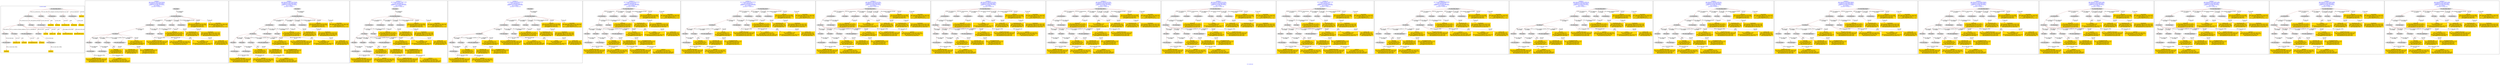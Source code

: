 digraph n0 {
fontcolor="blue"
remincross="true"
label="s21-s-met.json"
subgraph cluster_0 {
label="1-correct model"
n2[style="filled",color="white",fillcolor="lightgray",label="E12_Production1"];
n3[style="filled",color="white",fillcolor="lightgray",label="E21_Person1"];
n4[style="filled",color="white",fillcolor="lightgray",label="E55_Type1"];
n5[style="filled",color="white",fillcolor="lightgray",label="E52_Time-Span3"];
n6[style="filled",color="white",fillcolor="lightgray",label="E69_Death1"];
n7[style="filled",color="white",fillcolor="lightgray",label="E74_Group1"];
n8[style="filled",color="white",fillcolor="lightgray",label="E82_Actor_Appellation1"];
n9[style="filled",color="white",fillcolor="lightgray",label="E67_Birth1"];
n10[shape="plaintext",style="filled",fillcolor="gold",label="artistURI"];
n11[style="filled",color="white",fillcolor="lightgray",label="E22_Man-Made_Object1"];
n12[style="filled",color="white",fillcolor="lightgray",label="E35_Title1"];
n13[style="filled",color="white",fillcolor="lightgray",label="E8_Acquisition1"];
n14[style="filled",color="white",fillcolor="lightgray",label="E55_Type2"];
n15[style="filled",color="white",fillcolor="lightgray",label="E54_Dimension1"];
n16[shape="plaintext",style="filled",fillcolor="gold",label="objectURI"];
n17[shape="plaintext",style="filled",fillcolor="gold",label="artworkTitle"];
n18[style="filled",color="white",fillcolor="lightgray",label="E52_Time-Span1"];
n19[shape="plaintext",style="filled",fillcolor="gold",label="birthDate"];
n20[style="filled",color="white",fillcolor="lightgray",label="E52_Time-Span2"];
n21[shape="plaintext",style="filled",fillcolor="gold",label="deathDate"];
n22[shape="plaintext",style="filled",fillcolor="gold",label="dateOfStartOfCreation"];
n23[shape="plaintext",style="filled",fillcolor="gold",label="dateOfEndOfCreation"];
n24[shape="plaintext",style="filled",fillcolor="gold",label="dimensions"];
n25[shape="plaintext",style="filled",fillcolor="gold",label="medium_URI"];
n26[shape="plaintext",style="filled",fillcolor="gold",label="medium"];
n27[shape="plaintext",style="filled",fillcolor="gold",label="classification_URI"];
n28[shape="plaintext",style="filled",fillcolor="gold",label="classification"];
n29[shape="plaintext",style="filled",fillcolor="gold",label="nationality_URI"];
n30[shape="plaintext",style="filled",fillcolor="gold",label="nationality"];
n31[shape="plaintext",style="filled",fillcolor="gold",label="artistAppellationURI"];
n32[shape="plaintext",style="filled",fillcolor="gold",label="artistName"];
n33[shape="plaintext",style="filled",fillcolor="gold",label="creditLine"];
}
subgraph cluster_1 {
label="candidate 0\nlink coherence:0.9655172413793104\nnode coherence:0.9615384615384616\nconfidence:0.4618817005759624\nmapping score:0.5189178318159191\ncost:28.99803\n-precision:0.76-recall:0.71"
n35[style="filled",color="white",fillcolor="lightgray",label="E12_Production1"];
n36[style="filled",color="white",fillcolor="lightgray",label="E21_Person1"];
n37[style="filled",color="white",fillcolor="lightgray",label="E52_Time-Span2"];
n38[style="filled",color="white",fillcolor="lightgray",label="E55_Type1"];
n39[style="filled",color="white",fillcolor="lightgray",label="E67_Birth1"];
n40[style="filled",color="white",fillcolor="lightgray",label="E69_Death1"];
n41[style="filled",color="white",fillcolor="lightgray",label="E74_Group1"];
n42[style="filled",color="white",fillcolor="lightgray",label="E82_Actor_Appellation1"];
n43[style="filled",color="white",fillcolor="lightgray",label="E22_Man-Made_Object1"];
n44[style="filled",color="white",fillcolor="lightgray",label="E54_Dimension1"];
n45[style="filled",color="white",fillcolor="lightgray",label="E55_Type2"];
n46[style="filled",color="white",fillcolor="lightgray",label="E8_Acquisition1"];
n47[style="filled",color="white",fillcolor="lightgray",label="E38_Image1"];
n48[style="filled",color="white",fillcolor="lightgray",label="E52_Time-Span1"];
n49[style="filled",color="white",fillcolor="lightgray",label="E52_Time-Span3"];
n50[shape="plaintext",style="filled",fillcolor="gold",label="creditLine\n[E30_Right,P3_has_note,0.49]\n[E8_Acquisition,P3_has_note,0.329]\n[E52_Time-Span,P82_at_some_time_within,0.094]\n[E52_Time-Span,P82b_end_of_the_end,0.087]"];
n51[shape="plaintext",style="filled",fillcolor="gold",label="dateOfEndOfCreation\n[E52_Time-Span,P82_at_some_time_within,0.426]\n[E52_Time-Span,P82b_end_of_the_end,0.38]\n[E34_Inscription,P3_has_note,0.136]\n[E54_Dimension,P3_has_note,0.059]"];
n52[shape="plaintext",style="filled",fillcolor="gold",label="objectURI\n[E22_Man-Made_Object,classLink,0.898]\n[E22_Man-Made_Object,P3_has_note,0.038]\n[E38_Image,classLink,0.034]\n[E30_Right,P3_has_note,0.031]"];
n53[shape="plaintext",style="filled",fillcolor="gold",label="nationality\n[E74_Group,label,0.52]\n[E74_Group,classLink,0.294]\n[E55_Type,label,0.109]\n[E21_Person,P3_has_note,0.077]"];
n54[shape="plaintext",style="filled",fillcolor="gold",label="dateOfStartOfCreation\n[E52_Time-Span,P82_at_some_time_within,0.426]\n[E52_Time-Span,P82b_end_of_the_end,0.38]\n[E34_Inscription,P3_has_note,0.136]\n[E54_Dimension,P3_has_note,0.059]"];
n55[shape="plaintext",style="filled",fillcolor="gold",label="medium\n[E57_Material,label,0.309]\n[E55_Type,label,0.29]\n[E29_Design_or_Procedure,P3_has_note,0.225]\n[E12_Production,P3_has_note,0.176]"];
n56[shape="plaintext",style="filled",fillcolor="gold",label="medium_URI\n[E55_Type,classLink,0.345]\n[E74_Group,classLink,0.314]\n[E57_Material,classLink,0.296]\n[E55_Type,label,0.045]"];
n57[shape="plaintext",style="filled",fillcolor="gold",label="dimensions\n[E54_Dimension,P3_has_note,0.809]\n[E22_Man-Made_Object,P3_has_note,0.077]\n[E34_Inscription,P3_has_note,0.06]\n[E8_Acquisition,P3_has_note,0.054]"];
n58[shape="plaintext",style="filled",fillcolor="gold",label="classification\n[E33_Linguistic_Object,P3_has_note,0.278]\n[E22_Man-Made_Object,P3_has_note,0.268]\n[E73_Information_Object,P3_has_note,0.251]\n[E8_Acquisition,P3_has_note,0.203]"];
n59[shape="plaintext",style="filled",fillcolor="gold",label="artistAppellationURI\n[E82_Actor_Appellation,classLink,0.576]\n[E21_Person,classLink,0.374]\n[E39_Actor,classLink,0.039]\n[E30_Right,P3_has_note,0.011]"];
n60[shape="plaintext",style="filled",fillcolor="gold",label="nationality_URI\n[E74_Group,classLink,0.652]\n[E55_Type,classLink,0.217]\n[E57_Material,classLink,0.091]\n[E55_Type,label,0.04]"];
n61[shape="plaintext",style="filled",fillcolor="gold",label="artworkTitle\n[E22_Man-Made_Object,P3_has_note,0.315]\n[E73_Information_Object,P3_has_note,0.265]\n[E35_Title,label,0.235]\n[E33_Linguistic_Object,P3_has_note,0.185]"];
n62[shape="plaintext",style="filled",fillcolor="gold",label="artistURI\n[E39_Actor,classLink,0.331]\n[E21_Person,classLink,0.317]\n[E82_Actor_Appellation,classLink,0.26]\n[E30_Right,P3_has_note,0.092]"];
n63[shape="plaintext",style="filled",fillcolor="gold",label="classification_URI\n[E55_Type,classLink,0.557]\n[E74_Group,classLink,0.174]\n[E57_Material,classLink,0.164]\n[E55_Type,label,0.105]"];
n64[shape="plaintext",style="filled",fillcolor="gold",label="birthDate\n[E52_Time-Span,P82b_end_of_the_end,0.502]\n[E52_Time-Span,P82_at_some_time_within,0.247]\n[E12_Production,P3_has_note,0.16]\n[E39_Actor,P3_has_note,0.091]"];
}
subgraph cluster_2 {
label="candidate 1\nlink coherence:0.9655172413793104\nnode coherence:0.9615384615384616\nconfidence:0.4618817005759624\nmapping score:0.5189178318159191\ncost:127.99803\n-precision:0.76-recall:0.71"
n66[style="filled",color="white",fillcolor="lightgray",label="E12_Production1"];
n67[style="filled",color="white",fillcolor="lightgray",label="E21_Person1"];
n68[style="filled",color="white",fillcolor="lightgray",label="E52_Time-Span2"];
n69[style="filled",color="white",fillcolor="lightgray",label="E55_Type1"];
n70[style="filled",color="white",fillcolor="lightgray",label="E67_Birth1"];
n71[style="filled",color="white",fillcolor="lightgray",label="E69_Death1"];
n72[style="filled",color="white",fillcolor="lightgray",label="E74_Group1"];
n73[style="filled",color="white",fillcolor="lightgray",label="E82_Actor_Appellation1"];
n74[style="filled",color="white",fillcolor="lightgray",label="E22_Man-Made_Object1"];
n75[style="filled",color="white",fillcolor="lightgray",label="E54_Dimension1"];
n76[style="filled",color="white",fillcolor="lightgray",label="E55_Type2"];
n77[style="filled",color="white",fillcolor="lightgray",label="E8_Acquisition1"];
n78[style="filled",color="white",fillcolor="lightgray",label="E38_Image1"];
n79[style="filled",color="white",fillcolor="lightgray",label="E52_Time-Span1"];
n80[style="filled",color="white",fillcolor="lightgray",label="E52_Time-Span3"];
n81[shape="plaintext",style="filled",fillcolor="gold",label="creditLine\n[E30_Right,P3_has_note,0.49]\n[E8_Acquisition,P3_has_note,0.329]\n[E52_Time-Span,P82_at_some_time_within,0.094]\n[E52_Time-Span,P82b_end_of_the_end,0.087]"];
n82[shape="plaintext",style="filled",fillcolor="gold",label="dateOfStartOfCreation\n[E52_Time-Span,P82_at_some_time_within,0.426]\n[E52_Time-Span,P82b_end_of_the_end,0.38]\n[E34_Inscription,P3_has_note,0.136]\n[E54_Dimension,P3_has_note,0.059]"];
n83[shape="plaintext",style="filled",fillcolor="gold",label="objectURI\n[E22_Man-Made_Object,classLink,0.898]\n[E22_Man-Made_Object,P3_has_note,0.038]\n[E38_Image,classLink,0.034]\n[E30_Right,P3_has_note,0.031]"];
n84[shape="plaintext",style="filled",fillcolor="gold",label="nationality\n[E74_Group,label,0.52]\n[E74_Group,classLink,0.294]\n[E55_Type,label,0.109]\n[E21_Person,P3_has_note,0.077]"];
n85[shape="plaintext",style="filled",fillcolor="gold",label="dateOfEndOfCreation\n[E52_Time-Span,P82_at_some_time_within,0.426]\n[E52_Time-Span,P82b_end_of_the_end,0.38]\n[E34_Inscription,P3_has_note,0.136]\n[E54_Dimension,P3_has_note,0.059]"];
n86[shape="plaintext",style="filled",fillcolor="gold",label="medium\n[E57_Material,label,0.309]\n[E55_Type,label,0.29]\n[E29_Design_or_Procedure,P3_has_note,0.225]\n[E12_Production,P3_has_note,0.176]"];
n87[shape="plaintext",style="filled",fillcolor="gold",label="medium_URI\n[E55_Type,classLink,0.345]\n[E74_Group,classLink,0.314]\n[E57_Material,classLink,0.296]\n[E55_Type,label,0.045]"];
n88[shape="plaintext",style="filled",fillcolor="gold",label="dimensions\n[E54_Dimension,P3_has_note,0.809]\n[E22_Man-Made_Object,P3_has_note,0.077]\n[E34_Inscription,P3_has_note,0.06]\n[E8_Acquisition,P3_has_note,0.054]"];
n89[shape="plaintext",style="filled",fillcolor="gold",label="classification\n[E33_Linguistic_Object,P3_has_note,0.278]\n[E22_Man-Made_Object,P3_has_note,0.268]\n[E73_Information_Object,P3_has_note,0.251]\n[E8_Acquisition,P3_has_note,0.203]"];
n90[shape="plaintext",style="filled",fillcolor="gold",label="artistAppellationURI\n[E82_Actor_Appellation,classLink,0.576]\n[E21_Person,classLink,0.374]\n[E39_Actor,classLink,0.039]\n[E30_Right,P3_has_note,0.011]"];
n91[shape="plaintext",style="filled",fillcolor="gold",label="nationality_URI\n[E74_Group,classLink,0.652]\n[E55_Type,classLink,0.217]\n[E57_Material,classLink,0.091]\n[E55_Type,label,0.04]"];
n92[shape="plaintext",style="filled",fillcolor="gold",label="birthDate\n[E52_Time-Span,P82b_end_of_the_end,0.502]\n[E52_Time-Span,P82_at_some_time_within,0.247]\n[E12_Production,P3_has_note,0.16]\n[E39_Actor,P3_has_note,0.091]"];
n93[shape="plaintext",style="filled",fillcolor="gold",label="artworkTitle\n[E22_Man-Made_Object,P3_has_note,0.315]\n[E73_Information_Object,P3_has_note,0.265]\n[E35_Title,label,0.235]\n[E33_Linguistic_Object,P3_has_note,0.185]"];
n94[shape="plaintext",style="filled",fillcolor="gold",label="artistURI\n[E39_Actor,classLink,0.331]\n[E21_Person,classLink,0.317]\n[E82_Actor_Appellation,classLink,0.26]\n[E30_Right,P3_has_note,0.092]"];
n95[shape="plaintext",style="filled",fillcolor="gold",label="classification_URI\n[E55_Type,classLink,0.557]\n[E74_Group,classLink,0.174]\n[E57_Material,classLink,0.164]\n[E55_Type,label,0.105]"];
}
subgraph cluster_3 {
label="candidate 10\nlink coherence:0.9285714285714286\nnode coherence:0.92\nconfidence:0.46140289743672247\nmapping score:0.5160231880344631\ncost:225.99818\n-precision:0.71-recall:0.65"
n97[style="filled",color="white",fillcolor="lightgray",label="E12_Production1"];
n98[style="filled",color="white",fillcolor="lightgray",label="E21_Person1"];
n99[style="filled",color="white",fillcolor="lightgray",label="E55_Type1"];
n100[style="filled",color="white",fillcolor="lightgray",label="E67_Birth1"];
n101[style="filled",color="white",fillcolor="lightgray",label="E69_Death1"];
n102[style="filled",color="white",fillcolor="lightgray",label="E74_Group1"];
n103[style="filled",color="white",fillcolor="lightgray",label="E82_Actor_Appellation1"];
n104[style="filled",color="white",fillcolor="lightgray",label="E22_Man-Made_Object1"];
n105[style="filled",color="white",fillcolor="lightgray",label="E54_Dimension1"];
n106[style="filled",color="white",fillcolor="lightgray",label="E55_Type2"];
n107[style="filled",color="white",fillcolor="lightgray",label="E8_Acquisition1"];
n108[style="filled",color="white",fillcolor="lightgray",label="E38_Image1"];
n109[style="filled",color="white",fillcolor="lightgray",label="E52_Time-Span1"];
n110[style="filled",color="white",fillcolor="lightgray",label="E52_Time-Span3"];
n111[shape="plaintext",style="filled",fillcolor="gold",label="dateOfEndOfCreation\n[E52_Time-Span,P82_at_some_time_within,0.426]\n[E52_Time-Span,P82b_end_of_the_end,0.38]\n[E34_Inscription,P3_has_note,0.136]\n[E54_Dimension,P3_has_note,0.059]"];
n112[shape="plaintext",style="filled",fillcolor="gold",label="dateOfStartOfCreation\n[E52_Time-Span,P82_at_some_time_within,0.426]\n[E52_Time-Span,P82b_end_of_the_end,0.38]\n[E34_Inscription,P3_has_note,0.136]\n[E54_Dimension,P3_has_note,0.059]"];
n113[shape="plaintext",style="filled",fillcolor="gold",label="objectURI\n[E22_Man-Made_Object,classLink,0.898]\n[E22_Man-Made_Object,P3_has_note,0.038]\n[E38_Image,classLink,0.034]\n[E30_Right,P3_has_note,0.031]"];
n114[shape="plaintext",style="filled",fillcolor="gold",label="nationality\n[E74_Group,label,0.52]\n[E74_Group,classLink,0.294]\n[E55_Type,label,0.109]\n[E21_Person,P3_has_note,0.077]"];
n115[shape="plaintext",style="filled",fillcolor="gold",label="medium\n[E57_Material,label,0.309]\n[E55_Type,label,0.29]\n[E29_Design_or_Procedure,P3_has_note,0.225]\n[E12_Production,P3_has_note,0.176]"];
n116[shape="plaintext",style="filled",fillcolor="gold",label="medium_URI\n[E55_Type,classLink,0.345]\n[E74_Group,classLink,0.314]\n[E57_Material,classLink,0.296]\n[E55_Type,label,0.045]"];
n117[shape="plaintext",style="filled",fillcolor="gold",label="dimensions\n[E54_Dimension,P3_has_note,0.809]\n[E22_Man-Made_Object,P3_has_note,0.077]\n[E34_Inscription,P3_has_note,0.06]\n[E8_Acquisition,P3_has_note,0.054]"];
n118[shape="plaintext",style="filled",fillcolor="gold",label="creditLine\n[E30_Right,P3_has_note,0.49]\n[E8_Acquisition,P3_has_note,0.329]\n[E52_Time-Span,P82_at_some_time_within,0.094]\n[E52_Time-Span,P82b_end_of_the_end,0.087]"];
n119[shape="plaintext",style="filled",fillcolor="gold",label="classification\n[E33_Linguistic_Object,P3_has_note,0.278]\n[E22_Man-Made_Object,P3_has_note,0.268]\n[E73_Information_Object,P3_has_note,0.251]\n[E8_Acquisition,P3_has_note,0.203]"];
n120[shape="plaintext",style="filled",fillcolor="gold",label="artistAppellationURI\n[E82_Actor_Appellation,classLink,0.576]\n[E21_Person,classLink,0.374]\n[E39_Actor,classLink,0.039]\n[E30_Right,P3_has_note,0.011]"];
n121[shape="plaintext",style="filled",fillcolor="gold",label="nationality_URI\n[E74_Group,classLink,0.652]\n[E55_Type,classLink,0.217]\n[E57_Material,classLink,0.091]\n[E55_Type,label,0.04]"];
n122[shape="plaintext",style="filled",fillcolor="gold",label="birthDate\n[E52_Time-Span,P82b_end_of_the_end,0.502]\n[E52_Time-Span,P82_at_some_time_within,0.247]\n[E12_Production,P3_has_note,0.16]\n[E39_Actor,P3_has_note,0.091]"];
n123[shape="plaintext",style="filled",fillcolor="gold",label="artworkTitle\n[E22_Man-Made_Object,P3_has_note,0.315]\n[E73_Information_Object,P3_has_note,0.265]\n[E35_Title,label,0.235]\n[E33_Linguistic_Object,P3_has_note,0.185]"];
n124[shape="plaintext",style="filled",fillcolor="gold",label="artistURI\n[E39_Actor,classLink,0.331]\n[E21_Person,classLink,0.317]\n[E82_Actor_Appellation,classLink,0.26]\n[E30_Right,P3_has_note,0.092]"];
n125[shape="plaintext",style="filled",fillcolor="gold",label="classification_URI\n[E55_Type,classLink,0.557]\n[E74_Group,classLink,0.174]\n[E57_Material,classLink,0.164]\n[E55_Type,label,0.105]"];
}
subgraph cluster_4 {
label="candidate 11\nlink coherence:0.9259259259259259\nnode coherence:0.92\nconfidence:0.46140289743672247\nmapping score:0.5160231880344631\ncost:125.99827\n-precision:0.74-recall:0.65"
n127[style="filled",color="white",fillcolor="lightgray",label="E12_Production1"];
n128[style="filled",color="white",fillcolor="lightgray",label="E21_Person1"];
n129[style="filled",color="white",fillcolor="lightgray",label="E52_Time-Span2"];
n130[style="filled",color="white",fillcolor="lightgray",label="E55_Type1"];
n131[style="filled",color="white",fillcolor="lightgray",label="E67_Birth1"];
n132[style="filled",color="white",fillcolor="lightgray",label="E74_Group1"];
n133[style="filled",color="white",fillcolor="lightgray",label="E82_Actor_Appellation1"];
n134[style="filled",color="white",fillcolor="lightgray",label="E22_Man-Made_Object1"];
n135[style="filled",color="white",fillcolor="lightgray",label="E54_Dimension1"];
n136[style="filled",color="white",fillcolor="lightgray",label="E55_Type2"];
n137[style="filled",color="white",fillcolor="lightgray",label="E8_Acquisition1"];
n138[style="filled",color="white",fillcolor="lightgray",label="E38_Image1"];
n139[style="filled",color="white",fillcolor="lightgray",label="E52_Time-Span1"];
n140[shape="plaintext",style="filled",fillcolor="gold",label="dateOfStartOfCreation\n[E52_Time-Span,P82_at_some_time_within,0.426]\n[E52_Time-Span,P82b_end_of_the_end,0.38]\n[E34_Inscription,P3_has_note,0.136]\n[E54_Dimension,P3_has_note,0.059]"];
n141[shape="plaintext",style="filled",fillcolor="gold",label="objectURI\n[E22_Man-Made_Object,classLink,0.898]\n[E22_Man-Made_Object,P3_has_note,0.038]\n[E38_Image,classLink,0.034]\n[E30_Right,P3_has_note,0.031]"];
n142[shape="plaintext",style="filled",fillcolor="gold",label="nationality\n[E74_Group,label,0.52]\n[E74_Group,classLink,0.294]\n[E55_Type,label,0.109]\n[E21_Person,P3_has_note,0.077]"];
n143[shape="plaintext",style="filled",fillcolor="gold",label="dateOfEndOfCreation\n[E52_Time-Span,P82_at_some_time_within,0.426]\n[E52_Time-Span,P82b_end_of_the_end,0.38]\n[E34_Inscription,P3_has_note,0.136]\n[E54_Dimension,P3_has_note,0.059]"];
n144[shape="plaintext",style="filled",fillcolor="gold",label="medium\n[E57_Material,label,0.309]\n[E55_Type,label,0.29]\n[E29_Design_or_Procedure,P3_has_note,0.225]\n[E12_Production,P3_has_note,0.176]"];
n145[shape="plaintext",style="filled",fillcolor="gold",label="medium_URI\n[E55_Type,classLink,0.345]\n[E74_Group,classLink,0.314]\n[E57_Material,classLink,0.296]\n[E55_Type,label,0.045]"];
n146[shape="plaintext",style="filled",fillcolor="gold",label="dimensions\n[E54_Dimension,P3_has_note,0.809]\n[E22_Man-Made_Object,P3_has_note,0.077]\n[E34_Inscription,P3_has_note,0.06]\n[E8_Acquisition,P3_has_note,0.054]"];
n147[shape="plaintext",style="filled",fillcolor="gold",label="classification\n[E33_Linguistic_Object,P3_has_note,0.278]\n[E22_Man-Made_Object,P3_has_note,0.268]\n[E73_Information_Object,P3_has_note,0.251]\n[E8_Acquisition,P3_has_note,0.203]"];
n148[shape="plaintext",style="filled",fillcolor="gold",label="artistAppellationURI\n[E82_Actor_Appellation,classLink,0.576]\n[E21_Person,classLink,0.374]\n[E39_Actor,classLink,0.039]\n[E30_Right,P3_has_note,0.011]"];
n149[shape="plaintext",style="filled",fillcolor="gold",label="nationality_URI\n[E74_Group,classLink,0.652]\n[E55_Type,classLink,0.217]\n[E57_Material,classLink,0.091]\n[E55_Type,label,0.04]"];
n150[shape="plaintext",style="filled",fillcolor="gold",label="birthDate\n[E52_Time-Span,P82b_end_of_the_end,0.502]\n[E52_Time-Span,P82_at_some_time_within,0.247]\n[E12_Production,P3_has_note,0.16]\n[E39_Actor,P3_has_note,0.091]"];
n151[shape="plaintext",style="filled",fillcolor="gold",label="artworkTitle\n[E22_Man-Made_Object,P3_has_note,0.315]\n[E73_Information_Object,P3_has_note,0.265]\n[E35_Title,label,0.235]\n[E33_Linguistic_Object,P3_has_note,0.185]"];
n152[shape="plaintext",style="filled",fillcolor="gold",label="artistURI\n[E39_Actor,classLink,0.331]\n[E21_Person,classLink,0.317]\n[E82_Actor_Appellation,classLink,0.26]\n[E30_Right,P3_has_note,0.092]"];
n153[shape="plaintext",style="filled",fillcolor="gold",label="classification_URI\n[E55_Type,classLink,0.557]\n[E74_Group,classLink,0.174]\n[E57_Material,classLink,0.164]\n[E55_Type,label,0.105]"];
n154[shape="plaintext",style="filled",fillcolor="gold",label="creditLine\n[E30_Right,P3_has_note,0.49]\n[E8_Acquisition,P3_has_note,0.329]\n[E52_Time-Span,P82_at_some_time_within,0.094]\n[E52_Time-Span,P82b_end_of_the_end,0.087]"];
}
subgraph cluster_5 {
label="candidate 12\nlink coherence:0.9259259259259259\nnode coherence:0.92\nconfidence:0.46140289743672247\nmapping score:0.5160231880344631\ncost:224.99834\n-precision:0.74-recall:0.65"
n156[style="filled",color="white",fillcolor="lightgray",label="E12_Production1"];
n157[style="filled",color="white",fillcolor="lightgray",label="E21_Person1"];
n158[style="filled",color="white",fillcolor="lightgray",label="E55_Type1"];
n159[style="filled",color="white",fillcolor="lightgray",label="E67_Birth1"];
n160[style="filled",color="white",fillcolor="lightgray",label="E69_Death1"];
n161[style="filled",color="white",fillcolor="lightgray",label="E74_Group1"];
n162[style="filled",color="white",fillcolor="lightgray",label="E82_Actor_Appellation1"];
n163[style="filled",color="white",fillcolor="lightgray",label="E22_Man-Made_Object1"];
n164[style="filled",color="white",fillcolor="lightgray",label="E54_Dimension1"];
n165[style="filled",color="white",fillcolor="lightgray",label="E55_Type2"];
n166[style="filled",color="white",fillcolor="lightgray",label="E8_Acquisition1"];
n167[style="filled",color="white",fillcolor="lightgray",label="E52_Time-Span1"];
n168[style="filled",color="white",fillcolor="lightgray",label="E52_Time-Span3"];
n169[shape="plaintext",style="filled",fillcolor="gold",label="dateOfEndOfCreation\n[E52_Time-Span,P82_at_some_time_within,0.426]\n[E52_Time-Span,P82b_end_of_the_end,0.38]\n[E34_Inscription,P3_has_note,0.136]\n[E54_Dimension,P3_has_note,0.059]"];
n170[shape="plaintext",style="filled",fillcolor="gold",label="dateOfStartOfCreation\n[E52_Time-Span,P82_at_some_time_within,0.426]\n[E52_Time-Span,P82b_end_of_the_end,0.38]\n[E34_Inscription,P3_has_note,0.136]\n[E54_Dimension,P3_has_note,0.059]"];
n171[shape="plaintext",style="filled",fillcolor="gold",label="objectURI\n[E22_Man-Made_Object,classLink,0.898]\n[E22_Man-Made_Object,P3_has_note,0.038]\n[E38_Image,classLink,0.034]\n[E30_Right,P3_has_note,0.031]"];
n172[shape="plaintext",style="filled",fillcolor="gold",label="nationality\n[E74_Group,label,0.52]\n[E74_Group,classLink,0.294]\n[E55_Type,label,0.109]\n[E21_Person,P3_has_note,0.077]"];
n173[shape="plaintext",style="filled",fillcolor="gold",label="medium\n[E57_Material,label,0.309]\n[E55_Type,label,0.29]\n[E29_Design_or_Procedure,P3_has_note,0.225]\n[E12_Production,P3_has_note,0.176]"];
n174[shape="plaintext",style="filled",fillcolor="gold",label="medium_URI\n[E55_Type,classLink,0.345]\n[E74_Group,classLink,0.314]\n[E57_Material,classLink,0.296]\n[E55_Type,label,0.045]"];
n175[shape="plaintext",style="filled",fillcolor="gold",label="dimensions\n[E54_Dimension,P3_has_note,0.809]\n[E22_Man-Made_Object,P3_has_note,0.077]\n[E34_Inscription,P3_has_note,0.06]\n[E8_Acquisition,P3_has_note,0.054]"];
n176[shape="plaintext",style="filled",fillcolor="gold",label="creditLine\n[E30_Right,P3_has_note,0.49]\n[E8_Acquisition,P3_has_note,0.329]\n[E52_Time-Span,P82_at_some_time_within,0.094]\n[E52_Time-Span,P82b_end_of_the_end,0.087]"];
n177[shape="plaintext",style="filled",fillcolor="gold",label="classification\n[E33_Linguistic_Object,P3_has_note,0.278]\n[E22_Man-Made_Object,P3_has_note,0.268]\n[E73_Information_Object,P3_has_note,0.251]\n[E8_Acquisition,P3_has_note,0.203]"];
n178[shape="plaintext",style="filled",fillcolor="gold",label="artistAppellationURI\n[E82_Actor_Appellation,classLink,0.576]\n[E21_Person,classLink,0.374]\n[E39_Actor,classLink,0.039]\n[E30_Right,P3_has_note,0.011]"];
n179[shape="plaintext",style="filled",fillcolor="gold",label="nationality_URI\n[E74_Group,classLink,0.652]\n[E55_Type,classLink,0.217]\n[E57_Material,classLink,0.091]\n[E55_Type,label,0.04]"];
n180[shape="plaintext",style="filled",fillcolor="gold",label="birthDate\n[E52_Time-Span,P82b_end_of_the_end,0.502]\n[E52_Time-Span,P82_at_some_time_within,0.247]\n[E12_Production,P3_has_note,0.16]\n[E39_Actor,P3_has_note,0.091]"];
n181[shape="plaintext",style="filled",fillcolor="gold",label="artworkTitle\n[E22_Man-Made_Object,P3_has_note,0.315]\n[E73_Information_Object,P3_has_note,0.265]\n[E35_Title,label,0.235]\n[E33_Linguistic_Object,P3_has_note,0.185]"];
n182[shape="plaintext",style="filled",fillcolor="gold",label="artistURI\n[E39_Actor,classLink,0.331]\n[E21_Person,classLink,0.317]\n[E82_Actor_Appellation,classLink,0.26]\n[E30_Right,P3_has_note,0.092]"];
n183[shape="plaintext",style="filled",fillcolor="gold",label="classification_URI\n[E55_Type,classLink,0.557]\n[E74_Group,classLink,0.174]\n[E57_Material,classLink,0.164]\n[E55_Type,label,0.105]"];
}
subgraph cluster_6 {
label="candidate 13\nlink coherence:0.9230769230769231\nnode coherence:0.92\nconfidence:0.46140289743672247\nmapping score:0.5160231880344631\ncost:124.99843\n-precision:0.77-recall:0.65"
n185[style="filled",color="white",fillcolor="lightgray",label="E12_Production1"];
n186[style="filled",color="white",fillcolor="lightgray",label="E21_Person1"];
n187[style="filled",color="white",fillcolor="lightgray",label="E52_Time-Span2"];
n188[style="filled",color="white",fillcolor="lightgray",label="E55_Type1"];
n189[style="filled",color="white",fillcolor="lightgray",label="E67_Birth1"];
n190[style="filled",color="white",fillcolor="lightgray",label="E74_Group1"];
n191[style="filled",color="white",fillcolor="lightgray",label="E82_Actor_Appellation1"];
n192[style="filled",color="white",fillcolor="lightgray",label="E22_Man-Made_Object1"];
n193[style="filled",color="white",fillcolor="lightgray",label="E54_Dimension1"];
n194[style="filled",color="white",fillcolor="lightgray",label="E55_Type2"];
n195[style="filled",color="white",fillcolor="lightgray",label="E8_Acquisition1"];
n196[style="filled",color="white",fillcolor="lightgray",label="E52_Time-Span1"];
n197[shape="plaintext",style="filled",fillcolor="gold",label="dateOfStartOfCreation\n[E52_Time-Span,P82_at_some_time_within,0.426]\n[E52_Time-Span,P82b_end_of_the_end,0.38]\n[E34_Inscription,P3_has_note,0.136]\n[E54_Dimension,P3_has_note,0.059]"];
n198[shape="plaintext",style="filled",fillcolor="gold",label="objectURI\n[E22_Man-Made_Object,classLink,0.898]\n[E22_Man-Made_Object,P3_has_note,0.038]\n[E38_Image,classLink,0.034]\n[E30_Right,P3_has_note,0.031]"];
n199[shape="plaintext",style="filled",fillcolor="gold",label="nationality\n[E74_Group,label,0.52]\n[E74_Group,classLink,0.294]\n[E55_Type,label,0.109]\n[E21_Person,P3_has_note,0.077]"];
n200[shape="plaintext",style="filled",fillcolor="gold",label="dateOfEndOfCreation\n[E52_Time-Span,P82_at_some_time_within,0.426]\n[E52_Time-Span,P82b_end_of_the_end,0.38]\n[E34_Inscription,P3_has_note,0.136]\n[E54_Dimension,P3_has_note,0.059]"];
n201[shape="plaintext",style="filled",fillcolor="gold",label="medium\n[E57_Material,label,0.309]\n[E55_Type,label,0.29]\n[E29_Design_or_Procedure,P3_has_note,0.225]\n[E12_Production,P3_has_note,0.176]"];
n202[shape="plaintext",style="filled",fillcolor="gold",label="medium_URI\n[E55_Type,classLink,0.345]\n[E74_Group,classLink,0.314]\n[E57_Material,classLink,0.296]\n[E55_Type,label,0.045]"];
n203[shape="plaintext",style="filled",fillcolor="gold",label="dimensions\n[E54_Dimension,P3_has_note,0.809]\n[E22_Man-Made_Object,P3_has_note,0.077]\n[E34_Inscription,P3_has_note,0.06]\n[E8_Acquisition,P3_has_note,0.054]"];
n204[shape="plaintext",style="filled",fillcolor="gold",label="classification\n[E33_Linguistic_Object,P3_has_note,0.278]\n[E22_Man-Made_Object,P3_has_note,0.268]\n[E73_Information_Object,P3_has_note,0.251]\n[E8_Acquisition,P3_has_note,0.203]"];
n205[shape="plaintext",style="filled",fillcolor="gold",label="artistAppellationURI\n[E82_Actor_Appellation,classLink,0.576]\n[E21_Person,classLink,0.374]\n[E39_Actor,classLink,0.039]\n[E30_Right,P3_has_note,0.011]"];
n206[shape="plaintext",style="filled",fillcolor="gold",label="nationality_URI\n[E74_Group,classLink,0.652]\n[E55_Type,classLink,0.217]\n[E57_Material,classLink,0.091]\n[E55_Type,label,0.04]"];
n207[shape="plaintext",style="filled",fillcolor="gold",label="birthDate\n[E52_Time-Span,P82b_end_of_the_end,0.502]\n[E52_Time-Span,P82_at_some_time_within,0.247]\n[E12_Production,P3_has_note,0.16]\n[E39_Actor,P3_has_note,0.091]"];
n208[shape="plaintext",style="filled",fillcolor="gold",label="artworkTitle\n[E22_Man-Made_Object,P3_has_note,0.315]\n[E73_Information_Object,P3_has_note,0.265]\n[E35_Title,label,0.235]\n[E33_Linguistic_Object,P3_has_note,0.185]"];
n209[shape="plaintext",style="filled",fillcolor="gold",label="artistURI\n[E39_Actor,classLink,0.331]\n[E21_Person,classLink,0.317]\n[E82_Actor_Appellation,classLink,0.26]\n[E30_Right,P3_has_note,0.092]"];
n210[shape="plaintext",style="filled",fillcolor="gold",label="classification_URI\n[E55_Type,classLink,0.557]\n[E74_Group,classLink,0.174]\n[E57_Material,classLink,0.164]\n[E55_Type,label,0.105]"];
n211[shape="plaintext",style="filled",fillcolor="gold",label="creditLine\n[E30_Right,P3_has_note,0.49]\n[E8_Acquisition,P3_has_note,0.329]\n[E52_Time-Span,P82_at_some_time_within,0.094]\n[E52_Time-Span,P82b_end_of_the_end,0.087]"];
}
subgraph cluster_7 {
label="candidate 14\nlink coherence:0.896551724137931\nnode coherence:0.9615384615384616\nconfidence:0.4618817005759624\nmapping score:0.5189178318159191\ncost:28.99828\n-precision:0.72-recall:0.68"
n213[style="filled",color="white",fillcolor="lightgray",label="E12_Production1"];
n214[style="filled",color="white",fillcolor="lightgray",label="E21_Person1"];
n215[style="filled",color="white",fillcolor="lightgray",label="E52_Time-Span2"];
n216[style="filled",color="white",fillcolor="lightgray",label="E67_Birth1"];
n217[style="filled",color="white",fillcolor="lightgray",label="E69_Death1"];
n218[style="filled",color="white",fillcolor="lightgray",label="E74_Group1"];
n219[style="filled",color="white",fillcolor="lightgray",label="E82_Actor_Appellation1"];
n220[style="filled",color="white",fillcolor="lightgray",label="E22_Man-Made_Object1"];
n221[style="filled",color="white",fillcolor="lightgray",label="E38_Image1"];
n222[style="filled",color="white",fillcolor="lightgray",label="E54_Dimension1"];
n223[style="filled",color="white",fillcolor="lightgray",label="E55_Type1"];
n224[style="filled",color="white",fillcolor="lightgray",label="E55_Type2"];
n225[style="filled",color="white",fillcolor="lightgray",label="E8_Acquisition1"];
n226[style="filled",color="white",fillcolor="lightgray",label="E52_Time-Span1"];
n227[style="filled",color="white",fillcolor="lightgray",label="E52_Time-Span3"];
n228[shape="plaintext",style="filled",fillcolor="gold",label="creditLine\n[E30_Right,P3_has_note,0.49]\n[E8_Acquisition,P3_has_note,0.329]\n[E52_Time-Span,P82_at_some_time_within,0.094]\n[E52_Time-Span,P82b_end_of_the_end,0.087]"];
n229[shape="plaintext",style="filled",fillcolor="gold",label="dateOfEndOfCreation\n[E52_Time-Span,P82_at_some_time_within,0.426]\n[E52_Time-Span,P82b_end_of_the_end,0.38]\n[E34_Inscription,P3_has_note,0.136]\n[E54_Dimension,P3_has_note,0.059]"];
n230[shape="plaintext",style="filled",fillcolor="gold",label="objectURI\n[E22_Man-Made_Object,classLink,0.898]\n[E22_Man-Made_Object,P3_has_note,0.038]\n[E38_Image,classLink,0.034]\n[E30_Right,P3_has_note,0.031]"];
n231[shape="plaintext",style="filled",fillcolor="gold",label="nationality\n[E74_Group,label,0.52]\n[E74_Group,classLink,0.294]\n[E55_Type,label,0.109]\n[E21_Person,P3_has_note,0.077]"];
n232[shape="plaintext",style="filled",fillcolor="gold",label="dateOfStartOfCreation\n[E52_Time-Span,P82_at_some_time_within,0.426]\n[E52_Time-Span,P82b_end_of_the_end,0.38]\n[E34_Inscription,P3_has_note,0.136]\n[E54_Dimension,P3_has_note,0.059]"];
n233[shape="plaintext",style="filled",fillcolor="gold",label="medium\n[E57_Material,label,0.309]\n[E55_Type,label,0.29]\n[E29_Design_or_Procedure,P3_has_note,0.225]\n[E12_Production,P3_has_note,0.176]"];
n234[shape="plaintext",style="filled",fillcolor="gold",label="medium_URI\n[E55_Type,classLink,0.345]\n[E74_Group,classLink,0.314]\n[E57_Material,classLink,0.296]\n[E55_Type,label,0.045]"];
n235[shape="plaintext",style="filled",fillcolor="gold",label="dimensions\n[E54_Dimension,P3_has_note,0.809]\n[E22_Man-Made_Object,P3_has_note,0.077]\n[E34_Inscription,P3_has_note,0.06]\n[E8_Acquisition,P3_has_note,0.054]"];
n236[shape="plaintext",style="filled",fillcolor="gold",label="classification\n[E33_Linguistic_Object,P3_has_note,0.278]\n[E22_Man-Made_Object,P3_has_note,0.268]\n[E73_Information_Object,P3_has_note,0.251]\n[E8_Acquisition,P3_has_note,0.203]"];
n237[shape="plaintext",style="filled",fillcolor="gold",label="artistAppellationURI\n[E82_Actor_Appellation,classLink,0.576]\n[E21_Person,classLink,0.374]\n[E39_Actor,classLink,0.039]\n[E30_Right,P3_has_note,0.011]"];
n238[shape="plaintext",style="filled",fillcolor="gold",label="nationality_URI\n[E74_Group,classLink,0.652]\n[E55_Type,classLink,0.217]\n[E57_Material,classLink,0.091]\n[E55_Type,label,0.04]"];
n239[shape="plaintext",style="filled",fillcolor="gold",label="artworkTitle\n[E22_Man-Made_Object,P3_has_note,0.315]\n[E73_Information_Object,P3_has_note,0.265]\n[E35_Title,label,0.235]\n[E33_Linguistic_Object,P3_has_note,0.185]"];
n240[shape="plaintext",style="filled",fillcolor="gold",label="artistURI\n[E39_Actor,classLink,0.331]\n[E21_Person,classLink,0.317]\n[E82_Actor_Appellation,classLink,0.26]\n[E30_Right,P3_has_note,0.092]"];
n241[shape="plaintext",style="filled",fillcolor="gold",label="classification_URI\n[E55_Type,classLink,0.557]\n[E74_Group,classLink,0.174]\n[E57_Material,classLink,0.164]\n[E55_Type,label,0.105]"];
n242[shape="plaintext",style="filled",fillcolor="gold",label="birthDate\n[E52_Time-Span,P82b_end_of_the_end,0.502]\n[E52_Time-Span,P82_at_some_time_within,0.247]\n[E12_Production,P3_has_note,0.16]\n[E39_Actor,P3_has_note,0.091]"];
}
subgraph cluster_8 {
label="candidate 15\nlink coherence:0.896551724137931\nnode coherence:0.9615384615384616\nconfidence:0.4618817005759624\nmapping score:0.5189178318159191\ncost:28.9983\n-precision:0.72-recall:0.68"
n244[style="filled",color="white",fillcolor="lightgray",label="E12_Production1"];
n245[style="filled",color="white",fillcolor="lightgray",label="E21_Person1"];
n246[style="filled",color="white",fillcolor="lightgray",label="E52_Time-Span2"];
n247[style="filled",color="white",fillcolor="lightgray",label="E67_Birth1"];
n248[style="filled",color="white",fillcolor="lightgray",label="E69_Death1"];
n249[style="filled",color="white",fillcolor="lightgray",label="E74_Group1"];
n250[style="filled",color="white",fillcolor="lightgray",label="E82_Actor_Appellation1"];
n251[style="filled",color="white",fillcolor="lightgray",label="E22_Man-Made_Object1"];
n252[style="filled",color="white",fillcolor="lightgray",label="E38_Image1"];
n253[style="filled",color="white",fillcolor="lightgray",label="E54_Dimension1"];
n254[style="filled",color="white",fillcolor="lightgray",label="E55_Type1"];
n255[style="filled",color="white",fillcolor="lightgray",label="E55_Type2"];
n256[style="filled",color="white",fillcolor="lightgray",label="E8_Acquisition1"];
n257[style="filled",color="white",fillcolor="lightgray",label="E52_Time-Span1"];
n258[style="filled",color="white",fillcolor="lightgray",label="E52_Time-Span3"];
n259[shape="plaintext",style="filled",fillcolor="gold",label="creditLine\n[E30_Right,P3_has_note,0.49]\n[E8_Acquisition,P3_has_note,0.329]\n[E52_Time-Span,P82_at_some_time_within,0.094]\n[E52_Time-Span,P82b_end_of_the_end,0.087]"];
n260[shape="plaintext",style="filled",fillcolor="gold",label="dateOfEndOfCreation\n[E52_Time-Span,P82_at_some_time_within,0.426]\n[E52_Time-Span,P82b_end_of_the_end,0.38]\n[E34_Inscription,P3_has_note,0.136]\n[E54_Dimension,P3_has_note,0.059]"];
n261[shape="plaintext",style="filled",fillcolor="gold",label="objectURI\n[E22_Man-Made_Object,classLink,0.898]\n[E22_Man-Made_Object,P3_has_note,0.038]\n[E38_Image,classLink,0.034]\n[E30_Right,P3_has_note,0.031]"];
n262[shape="plaintext",style="filled",fillcolor="gold",label="nationality\n[E74_Group,label,0.52]\n[E74_Group,classLink,0.294]\n[E55_Type,label,0.109]\n[E21_Person,P3_has_note,0.077]"];
n263[shape="plaintext",style="filled",fillcolor="gold",label="dateOfStartOfCreation\n[E52_Time-Span,P82_at_some_time_within,0.426]\n[E52_Time-Span,P82b_end_of_the_end,0.38]\n[E34_Inscription,P3_has_note,0.136]\n[E54_Dimension,P3_has_note,0.059]"];
n264[shape="plaintext",style="filled",fillcolor="gold",label="medium\n[E57_Material,label,0.309]\n[E55_Type,label,0.29]\n[E29_Design_or_Procedure,P3_has_note,0.225]\n[E12_Production,P3_has_note,0.176]"];
n265[shape="plaintext",style="filled",fillcolor="gold",label="medium_URI\n[E55_Type,classLink,0.345]\n[E74_Group,classLink,0.314]\n[E57_Material,classLink,0.296]\n[E55_Type,label,0.045]"];
n266[shape="plaintext",style="filled",fillcolor="gold",label="dimensions\n[E54_Dimension,P3_has_note,0.809]\n[E22_Man-Made_Object,P3_has_note,0.077]\n[E34_Inscription,P3_has_note,0.06]\n[E8_Acquisition,P3_has_note,0.054]"];
n267[shape="plaintext",style="filled",fillcolor="gold",label="classification\n[E33_Linguistic_Object,P3_has_note,0.278]\n[E22_Man-Made_Object,P3_has_note,0.268]\n[E73_Information_Object,P3_has_note,0.251]\n[E8_Acquisition,P3_has_note,0.203]"];
n268[shape="plaintext",style="filled",fillcolor="gold",label="artistAppellationURI\n[E82_Actor_Appellation,classLink,0.576]\n[E21_Person,classLink,0.374]\n[E39_Actor,classLink,0.039]\n[E30_Right,P3_has_note,0.011]"];
n269[shape="plaintext",style="filled",fillcolor="gold",label="nationality_URI\n[E74_Group,classLink,0.652]\n[E55_Type,classLink,0.217]\n[E57_Material,classLink,0.091]\n[E55_Type,label,0.04]"];
n270[shape="plaintext",style="filled",fillcolor="gold",label="artworkTitle\n[E22_Man-Made_Object,P3_has_note,0.315]\n[E73_Information_Object,P3_has_note,0.265]\n[E35_Title,label,0.235]\n[E33_Linguistic_Object,P3_has_note,0.185]"];
n271[shape="plaintext",style="filled",fillcolor="gold",label="artistURI\n[E39_Actor,classLink,0.331]\n[E21_Person,classLink,0.317]\n[E82_Actor_Appellation,classLink,0.26]\n[E30_Right,P3_has_note,0.092]"];
n272[shape="plaintext",style="filled",fillcolor="gold",label="classification_URI\n[E55_Type,classLink,0.557]\n[E74_Group,classLink,0.174]\n[E57_Material,classLink,0.164]\n[E55_Type,label,0.105]"];
n273[shape="plaintext",style="filled",fillcolor="gold",label="birthDate\n[E52_Time-Span,P82b_end_of_the_end,0.502]\n[E52_Time-Span,P82_at_some_time_within,0.247]\n[E12_Production,P3_has_note,0.16]\n[E39_Actor,P3_has_note,0.091]"];
}
subgraph cluster_9 {
label="candidate 16\nlink coherence:0.896551724137931\nnode coherence:0.9615384615384616\nconfidence:0.4618817005759624\nmapping score:0.5189178318159191\ncost:127.99828\n-precision:0.72-recall:0.68"
n275[style="filled",color="white",fillcolor="lightgray",label="E12_Production1"];
n276[style="filled",color="white",fillcolor="lightgray",label="E21_Person1"];
n277[style="filled",color="white",fillcolor="lightgray",label="E52_Time-Span2"];
n278[style="filled",color="white",fillcolor="lightgray",label="E67_Birth1"];
n279[style="filled",color="white",fillcolor="lightgray",label="E69_Death1"];
n280[style="filled",color="white",fillcolor="lightgray",label="E74_Group1"];
n281[style="filled",color="white",fillcolor="lightgray",label="E82_Actor_Appellation1"];
n282[style="filled",color="white",fillcolor="lightgray",label="E22_Man-Made_Object1"];
n283[style="filled",color="white",fillcolor="lightgray",label="E38_Image1"];
n284[style="filled",color="white",fillcolor="lightgray",label="E54_Dimension1"];
n285[style="filled",color="white",fillcolor="lightgray",label="E55_Type1"];
n286[style="filled",color="white",fillcolor="lightgray",label="E55_Type2"];
n287[style="filled",color="white",fillcolor="lightgray",label="E8_Acquisition1"];
n288[style="filled",color="white",fillcolor="lightgray",label="E52_Time-Span1"];
n289[style="filled",color="white",fillcolor="lightgray",label="E52_Time-Span3"];
n290[shape="plaintext",style="filled",fillcolor="gold",label="creditLine\n[E30_Right,P3_has_note,0.49]\n[E8_Acquisition,P3_has_note,0.329]\n[E52_Time-Span,P82_at_some_time_within,0.094]\n[E52_Time-Span,P82b_end_of_the_end,0.087]"];
n291[shape="plaintext",style="filled",fillcolor="gold",label="dateOfStartOfCreation\n[E52_Time-Span,P82_at_some_time_within,0.426]\n[E52_Time-Span,P82b_end_of_the_end,0.38]\n[E34_Inscription,P3_has_note,0.136]\n[E54_Dimension,P3_has_note,0.059]"];
n292[shape="plaintext",style="filled",fillcolor="gold",label="objectURI\n[E22_Man-Made_Object,classLink,0.898]\n[E22_Man-Made_Object,P3_has_note,0.038]\n[E38_Image,classLink,0.034]\n[E30_Right,P3_has_note,0.031]"];
n293[shape="plaintext",style="filled",fillcolor="gold",label="nationality\n[E74_Group,label,0.52]\n[E74_Group,classLink,0.294]\n[E55_Type,label,0.109]\n[E21_Person,P3_has_note,0.077]"];
n294[shape="plaintext",style="filled",fillcolor="gold",label="dateOfEndOfCreation\n[E52_Time-Span,P82_at_some_time_within,0.426]\n[E52_Time-Span,P82b_end_of_the_end,0.38]\n[E34_Inscription,P3_has_note,0.136]\n[E54_Dimension,P3_has_note,0.059]"];
n295[shape="plaintext",style="filled",fillcolor="gold",label="medium\n[E57_Material,label,0.309]\n[E55_Type,label,0.29]\n[E29_Design_or_Procedure,P3_has_note,0.225]\n[E12_Production,P3_has_note,0.176]"];
n296[shape="plaintext",style="filled",fillcolor="gold",label="medium_URI\n[E55_Type,classLink,0.345]\n[E74_Group,classLink,0.314]\n[E57_Material,classLink,0.296]\n[E55_Type,label,0.045]"];
n297[shape="plaintext",style="filled",fillcolor="gold",label="dimensions\n[E54_Dimension,P3_has_note,0.809]\n[E22_Man-Made_Object,P3_has_note,0.077]\n[E34_Inscription,P3_has_note,0.06]\n[E8_Acquisition,P3_has_note,0.054]"];
n298[shape="plaintext",style="filled",fillcolor="gold",label="classification\n[E33_Linguistic_Object,P3_has_note,0.278]\n[E22_Man-Made_Object,P3_has_note,0.268]\n[E73_Information_Object,P3_has_note,0.251]\n[E8_Acquisition,P3_has_note,0.203]"];
n299[shape="plaintext",style="filled",fillcolor="gold",label="artistAppellationURI\n[E82_Actor_Appellation,classLink,0.576]\n[E21_Person,classLink,0.374]\n[E39_Actor,classLink,0.039]\n[E30_Right,P3_has_note,0.011]"];
n300[shape="plaintext",style="filled",fillcolor="gold",label="nationality_URI\n[E74_Group,classLink,0.652]\n[E55_Type,classLink,0.217]\n[E57_Material,classLink,0.091]\n[E55_Type,label,0.04]"];
n301[shape="plaintext",style="filled",fillcolor="gold",label="birthDate\n[E52_Time-Span,P82b_end_of_the_end,0.502]\n[E52_Time-Span,P82_at_some_time_within,0.247]\n[E12_Production,P3_has_note,0.16]\n[E39_Actor,P3_has_note,0.091]"];
n302[shape="plaintext",style="filled",fillcolor="gold",label="artworkTitle\n[E22_Man-Made_Object,P3_has_note,0.315]\n[E73_Information_Object,P3_has_note,0.265]\n[E35_Title,label,0.235]\n[E33_Linguistic_Object,P3_has_note,0.185]"];
n303[shape="plaintext",style="filled",fillcolor="gold",label="artistURI\n[E39_Actor,classLink,0.331]\n[E21_Person,classLink,0.317]\n[E82_Actor_Appellation,classLink,0.26]\n[E30_Right,P3_has_note,0.092]"];
n304[shape="plaintext",style="filled",fillcolor="gold",label="classification_URI\n[E55_Type,classLink,0.557]\n[E74_Group,classLink,0.174]\n[E57_Material,classLink,0.164]\n[E55_Type,label,0.105]"];
}
subgraph cluster_10 {
label="candidate 17\nlink coherence:0.896551724137931\nnode coherence:0.9615384615384616\nconfidence:0.4618817005759624\nmapping score:0.5189178318159191\ncost:127.9983\n-precision:0.72-recall:0.68"
n306[style="filled",color="white",fillcolor="lightgray",label="E12_Production1"];
n307[style="filled",color="white",fillcolor="lightgray",label="E21_Person1"];
n308[style="filled",color="white",fillcolor="lightgray",label="E52_Time-Span2"];
n309[style="filled",color="white",fillcolor="lightgray",label="E67_Birth1"];
n310[style="filled",color="white",fillcolor="lightgray",label="E69_Death1"];
n311[style="filled",color="white",fillcolor="lightgray",label="E74_Group1"];
n312[style="filled",color="white",fillcolor="lightgray",label="E82_Actor_Appellation1"];
n313[style="filled",color="white",fillcolor="lightgray",label="E22_Man-Made_Object1"];
n314[style="filled",color="white",fillcolor="lightgray",label="E38_Image1"];
n315[style="filled",color="white",fillcolor="lightgray",label="E54_Dimension1"];
n316[style="filled",color="white",fillcolor="lightgray",label="E55_Type1"];
n317[style="filled",color="white",fillcolor="lightgray",label="E55_Type2"];
n318[style="filled",color="white",fillcolor="lightgray",label="E8_Acquisition1"];
n319[style="filled",color="white",fillcolor="lightgray",label="E52_Time-Span1"];
n320[style="filled",color="white",fillcolor="lightgray",label="E52_Time-Span3"];
n321[shape="plaintext",style="filled",fillcolor="gold",label="creditLine\n[E30_Right,P3_has_note,0.49]\n[E8_Acquisition,P3_has_note,0.329]\n[E52_Time-Span,P82_at_some_time_within,0.094]\n[E52_Time-Span,P82b_end_of_the_end,0.087]"];
n322[shape="plaintext",style="filled",fillcolor="gold",label="dateOfStartOfCreation\n[E52_Time-Span,P82_at_some_time_within,0.426]\n[E52_Time-Span,P82b_end_of_the_end,0.38]\n[E34_Inscription,P3_has_note,0.136]\n[E54_Dimension,P3_has_note,0.059]"];
n323[shape="plaintext",style="filled",fillcolor="gold",label="objectURI\n[E22_Man-Made_Object,classLink,0.898]\n[E22_Man-Made_Object,P3_has_note,0.038]\n[E38_Image,classLink,0.034]\n[E30_Right,P3_has_note,0.031]"];
n324[shape="plaintext",style="filled",fillcolor="gold",label="nationality\n[E74_Group,label,0.52]\n[E74_Group,classLink,0.294]\n[E55_Type,label,0.109]\n[E21_Person,P3_has_note,0.077]"];
n325[shape="plaintext",style="filled",fillcolor="gold",label="dateOfEndOfCreation\n[E52_Time-Span,P82_at_some_time_within,0.426]\n[E52_Time-Span,P82b_end_of_the_end,0.38]\n[E34_Inscription,P3_has_note,0.136]\n[E54_Dimension,P3_has_note,0.059]"];
n326[shape="plaintext",style="filled",fillcolor="gold",label="medium\n[E57_Material,label,0.309]\n[E55_Type,label,0.29]\n[E29_Design_or_Procedure,P3_has_note,0.225]\n[E12_Production,P3_has_note,0.176]"];
n327[shape="plaintext",style="filled",fillcolor="gold",label="medium_URI\n[E55_Type,classLink,0.345]\n[E74_Group,classLink,0.314]\n[E57_Material,classLink,0.296]\n[E55_Type,label,0.045]"];
n328[shape="plaintext",style="filled",fillcolor="gold",label="dimensions\n[E54_Dimension,P3_has_note,0.809]\n[E22_Man-Made_Object,P3_has_note,0.077]\n[E34_Inscription,P3_has_note,0.06]\n[E8_Acquisition,P3_has_note,0.054]"];
n329[shape="plaintext",style="filled",fillcolor="gold",label="classification\n[E33_Linguistic_Object,P3_has_note,0.278]\n[E22_Man-Made_Object,P3_has_note,0.268]\n[E73_Information_Object,P3_has_note,0.251]\n[E8_Acquisition,P3_has_note,0.203]"];
n330[shape="plaintext",style="filled",fillcolor="gold",label="artistAppellationURI\n[E82_Actor_Appellation,classLink,0.576]\n[E21_Person,classLink,0.374]\n[E39_Actor,classLink,0.039]\n[E30_Right,P3_has_note,0.011]"];
n331[shape="plaintext",style="filled",fillcolor="gold",label="nationality_URI\n[E74_Group,classLink,0.652]\n[E55_Type,classLink,0.217]\n[E57_Material,classLink,0.091]\n[E55_Type,label,0.04]"];
n332[shape="plaintext",style="filled",fillcolor="gold",label="birthDate\n[E52_Time-Span,P82b_end_of_the_end,0.502]\n[E52_Time-Span,P82_at_some_time_within,0.247]\n[E12_Production,P3_has_note,0.16]\n[E39_Actor,P3_has_note,0.091]"];
n333[shape="plaintext",style="filled",fillcolor="gold",label="artworkTitle\n[E22_Man-Made_Object,P3_has_note,0.315]\n[E73_Information_Object,P3_has_note,0.265]\n[E35_Title,label,0.235]\n[E33_Linguistic_Object,P3_has_note,0.185]"];
n334[shape="plaintext",style="filled",fillcolor="gold",label="artistURI\n[E39_Actor,classLink,0.331]\n[E21_Person,classLink,0.317]\n[E82_Actor_Appellation,classLink,0.26]\n[E30_Right,P3_has_note,0.092]"];
n335[shape="plaintext",style="filled",fillcolor="gold",label="classification_URI\n[E55_Type,classLink,0.557]\n[E74_Group,classLink,0.174]\n[E57_Material,classLink,0.164]\n[E55_Type,label,0.105]"];
}
subgraph cluster_11 {
label="candidate 18\nlink coherence:0.8928571428571429\nnode coherence:0.92\nconfidence:0.46140289743672247\nmapping score:0.5160231880344631\ncost:225.99834\n-precision:0.71-recall:0.65"
n337[style="filled",color="white",fillcolor="lightgray",label="E12_Production1"];
n338[style="filled",color="white",fillcolor="lightgray",label="E21_Person1"];
n339[style="filled",color="white",fillcolor="lightgray",label="E55_Type1"];
n340[style="filled",color="white",fillcolor="lightgray",label="E67_Birth1"];
n341[style="filled",color="white",fillcolor="lightgray",label="E69_Death1"];
n342[style="filled",color="white",fillcolor="lightgray",label="E74_Group1"];
n343[style="filled",color="white",fillcolor="lightgray",label="E82_Actor_Appellation1"];
n344[style="filled",color="white",fillcolor="lightgray",label="E22_Man-Made_Object1"];
n345[style="filled",color="white",fillcolor="lightgray",label="E38_Image1"];
n346[style="filled",color="white",fillcolor="lightgray",label="E54_Dimension1"];
n347[style="filled",color="white",fillcolor="lightgray",label="E55_Type2"];
n348[style="filled",color="white",fillcolor="lightgray",label="E8_Acquisition1"];
n349[style="filled",color="white",fillcolor="lightgray",label="E52_Time-Span1"];
n350[style="filled",color="white",fillcolor="lightgray",label="E52_Time-Span3"];
n351[shape="plaintext",style="filled",fillcolor="gold",label="dateOfEndOfCreation\n[E52_Time-Span,P82_at_some_time_within,0.426]\n[E52_Time-Span,P82b_end_of_the_end,0.38]\n[E34_Inscription,P3_has_note,0.136]\n[E54_Dimension,P3_has_note,0.059]"];
n352[shape="plaintext",style="filled",fillcolor="gold",label="dateOfStartOfCreation\n[E52_Time-Span,P82_at_some_time_within,0.426]\n[E52_Time-Span,P82b_end_of_the_end,0.38]\n[E34_Inscription,P3_has_note,0.136]\n[E54_Dimension,P3_has_note,0.059]"];
n353[shape="plaintext",style="filled",fillcolor="gold",label="objectURI\n[E22_Man-Made_Object,classLink,0.898]\n[E22_Man-Made_Object,P3_has_note,0.038]\n[E38_Image,classLink,0.034]\n[E30_Right,P3_has_note,0.031]"];
n354[shape="plaintext",style="filled",fillcolor="gold",label="nationality\n[E74_Group,label,0.52]\n[E74_Group,classLink,0.294]\n[E55_Type,label,0.109]\n[E21_Person,P3_has_note,0.077]"];
n355[shape="plaintext",style="filled",fillcolor="gold",label="medium\n[E57_Material,label,0.309]\n[E55_Type,label,0.29]\n[E29_Design_or_Procedure,P3_has_note,0.225]\n[E12_Production,P3_has_note,0.176]"];
n356[shape="plaintext",style="filled",fillcolor="gold",label="medium_URI\n[E55_Type,classLink,0.345]\n[E74_Group,classLink,0.314]\n[E57_Material,classLink,0.296]\n[E55_Type,label,0.045]"];
n357[shape="plaintext",style="filled",fillcolor="gold",label="dimensions\n[E54_Dimension,P3_has_note,0.809]\n[E22_Man-Made_Object,P3_has_note,0.077]\n[E34_Inscription,P3_has_note,0.06]\n[E8_Acquisition,P3_has_note,0.054]"];
n358[shape="plaintext",style="filled",fillcolor="gold",label="creditLine\n[E30_Right,P3_has_note,0.49]\n[E8_Acquisition,P3_has_note,0.329]\n[E52_Time-Span,P82_at_some_time_within,0.094]\n[E52_Time-Span,P82b_end_of_the_end,0.087]"];
n359[shape="plaintext",style="filled",fillcolor="gold",label="classification\n[E33_Linguistic_Object,P3_has_note,0.278]\n[E22_Man-Made_Object,P3_has_note,0.268]\n[E73_Information_Object,P3_has_note,0.251]\n[E8_Acquisition,P3_has_note,0.203]"];
n360[shape="plaintext",style="filled",fillcolor="gold",label="artistAppellationURI\n[E82_Actor_Appellation,classLink,0.576]\n[E21_Person,classLink,0.374]\n[E39_Actor,classLink,0.039]\n[E30_Right,P3_has_note,0.011]"];
n361[shape="plaintext",style="filled",fillcolor="gold",label="nationality_URI\n[E74_Group,classLink,0.652]\n[E55_Type,classLink,0.217]\n[E57_Material,classLink,0.091]\n[E55_Type,label,0.04]"];
n362[shape="plaintext",style="filled",fillcolor="gold",label="birthDate\n[E52_Time-Span,P82b_end_of_the_end,0.502]\n[E52_Time-Span,P82_at_some_time_within,0.247]\n[E12_Production,P3_has_note,0.16]\n[E39_Actor,P3_has_note,0.091]"];
n363[shape="plaintext",style="filled",fillcolor="gold",label="artworkTitle\n[E22_Man-Made_Object,P3_has_note,0.315]\n[E73_Information_Object,P3_has_note,0.265]\n[E35_Title,label,0.235]\n[E33_Linguistic_Object,P3_has_note,0.185]"];
n364[shape="plaintext",style="filled",fillcolor="gold",label="artistURI\n[E39_Actor,classLink,0.331]\n[E21_Person,classLink,0.317]\n[E82_Actor_Appellation,classLink,0.26]\n[E30_Right,P3_has_note,0.092]"];
n365[shape="plaintext",style="filled",fillcolor="gold",label="classification_URI\n[E55_Type,classLink,0.557]\n[E74_Group,classLink,0.174]\n[E57_Material,classLink,0.164]\n[E55_Type,label,0.105]"];
}
subgraph cluster_12 {
label="candidate 19\nlink coherence:0.8888888888888888\nnode coherence:0.92\nconfidence:0.46140289743672247\nmapping score:0.5160231880344631\ncost:125.99843\n-precision:0.74-recall:0.65"
n367[style="filled",color="white",fillcolor="lightgray",label="E12_Production1"];
n368[style="filled",color="white",fillcolor="lightgray",label="E21_Person1"];
n369[style="filled",color="white",fillcolor="lightgray",label="E52_Time-Span2"];
n370[style="filled",color="white",fillcolor="lightgray",label="E55_Type1"];
n371[style="filled",color="white",fillcolor="lightgray",label="E67_Birth1"];
n372[style="filled",color="white",fillcolor="lightgray",label="E74_Group1"];
n373[style="filled",color="white",fillcolor="lightgray",label="E82_Actor_Appellation1"];
n374[style="filled",color="white",fillcolor="lightgray",label="E22_Man-Made_Object1"];
n375[style="filled",color="white",fillcolor="lightgray",label="E38_Image1"];
n376[style="filled",color="white",fillcolor="lightgray",label="E54_Dimension1"];
n377[style="filled",color="white",fillcolor="lightgray",label="E55_Type2"];
n378[style="filled",color="white",fillcolor="lightgray",label="E8_Acquisition1"];
n379[style="filled",color="white",fillcolor="lightgray",label="E52_Time-Span1"];
n380[shape="plaintext",style="filled",fillcolor="gold",label="dateOfStartOfCreation\n[E52_Time-Span,P82_at_some_time_within,0.426]\n[E52_Time-Span,P82b_end_of_the_end,0.38]\n[E34_Inscription,P3_has_note,0.136]\n[E54_Dimension,P3_has_note,0.059]"];
n381[shape="plaintext",style="filled",fillcolor="gold",label="objectURI\n[E22_Man-Made_Object,classLink,0.898]\n[E22_Man-Made_Object,P3_has_note,0.038]\n[E38_Image,classLink,0.034]\n[E30_Right,P3_has_note,0.031]"];
n382[shape="plaintext",style="filled",fillcolor="gold",label="nationality\n[E74_Group,label,0.52]\n[E74_Group,classLink,0.294]\n[E55_Type,label,0.109]\n[E21_Person,P3_has_note,0.077]"];
n383[shape="plaintext",style="filled",fillcolor="gold",label="dateOfEndOfCreation\n[E52_Time-Span,P82_at_some_time_within,0.426]\n[E52_Time-Span,P82b_end_of_the_end,0.38]\n[E34_Inscription,P3_has_note,0.136]\n[E54_Dimension,P3_has_note,0.059]"];
n384[shape="plaintext",style="filled",fillcolor="gold",label="medium\n[E57_Material,label,0.309]\n[E55_Type,label,0.29]\n[E29_Design_or_Procedure,P3_has_note,0.225]\n[E12_Production,P3_has_note,0.176]"];
n385[shape="plaintext",style="filled",fillcolor="gold",label="medium_URI\n[E55_Type,classLink,0.345]\n[E74_Group,classLink,0.314]\n[E57_Material,classLink,0.296]\n[E55_Type,label,0.045]"];
n386[shape="plaintext",style="filled",fillcolor="gold",label="dimensions\n[E54_Dimension,P3_has_note,0.809]\n[E22_Man-Made_Object,P3_has_note,0.077]\n[E34_Inscription,P3_has_note,0.06]\n[E8_Acquisition,P3_has_note,0.054]"];
n387[shape="plaintext",style="filled",fillcolor="gold",label="classification\n[E33_Linguistic_Object,P3_has_note,0.278]\n[E22_Man-Made_Object,P3_has_note,0.268]\n[E73_Information_Object,P3_has_note,0.251]\n[E8_Acquisition,P3_has_note,0.203]"];
n388[shape="plaintext",style="filled",fillcolor="gold",label="artistAppellationURI\n[E82_Actor_Appellation,classLink,0.576]\n[E21_Person,classLink,0.374]\n[E39_Actor,classLink,0.039]\n[E30_Right,P3_has_note,0.011]"];
n389[shape="plaintext",style="filled",fillcolor="gold",label="nationality_URI\n[E74_Group,classLink,0.652]\n[E55_Type,classLink,0.217]\n[E57_Material,classLink,0.091]\n[E55_Type,label,0.04]"];
n390[shape="plaintext",style="filled",fillcolor="gold",label="birthDate\n[E52_Time-Span,P82b_end_of_the_end,0.502]\n[E52_Time-Span,P82_at_some_time_within,0.247]\n[E12_Production,P3_has_note,0.16]\n[E39_Actor,P3_has_note,0.091]"];
n391[shape="plaintext",style="filled",fillcolor="gold",label="artworkTitle\n[E22_Man-Made_Object,P3_has_note,0.315]\n[E73_Information_Object,P3_has_note,0.265]\n[E35_Title,label,0.235]\n[E33_Linguistic_Object,P3_has_note,0.185]"];
n392[shape="plaintext",style="filled",fillcolor="gold",label="artistURI\n[E39_Actor,classLink,0.331]\n[E21_Person,classLink,0.317]\n[E82_Actor_Appellation,classLink,0.26]\n[E30_Right,P3_has_note,0.092]"];
n393[shape="plaintext",style="filled",fillcolor="gold",label="classification_URI\n[E55_Type,classLink,0.557]\n[E74_Group,classLink,0.174]\n[E57_Material,classLink,0.164]\n[E55_Type,label,0.105]"];
n394[shape="plaintext",style="filled",fillcolor="gold",label="creditLine\n[E30_Right,P3_has_note,0.49]\n[E8_Acquisition,P3_has_note,0.329]\n[E52_Time-Span,P82_at_some_time_within,0.094]\n[E52_Time-Span,P82b_end_of_the_end,0.087]"];
}
subgraph cluster_13 {
label="candidate 2\nlink coherence:0.9642857142857143\nnode coherence:0.9615384615384616\nconfidence:0.4618817005759624\nmapping score:0.5189178318159191\ncost:27.99819\n-precision:0.79-recall:0.71"
n396[style="filled",color="white",fillcolor="lightgray",label="E12_Production1"];
n397[style="filled",color="white",fillcolor="lightgray",label="E21_Person1"];
n398[style="filled",color="white",fillcolor="lightgray",label="E52_Time-Span2"];
n399[style="filled",color="white",fillcolor="lightgray",label="E55_Type1"];
n400[style="filled",color="white",fillcolor="lightgray",label="E67_Birth1"];
n401[style="filled",color="white",fillcolor="lightgray",label="E69_Death1"];
n402[style="filled",color="white",fillcolor="lightgray",label="E74_Group1"];
n403[style="filled",color="white",fillcolor="lightgray",label="E82_Actor_Appellation1"];
n404[style="filled",color="white",fillcolor="lightgray",label="E22_Man-Made_Object1"];
n405[style="filled",color="white",fillcolor="lightgray",label="E54_Dimension1"];
n406[style="filled",color="white",fillcolor="lightgray",label="E55_Type2"];
n407[style="filled",color="white",fillcolor="lightgray",label="E8_Acquisition1"];
n408[style="filled",color="white",fillcolor="lightgray",label="E52_Time-Span1"];
n409[style="filled",color="white",fillcolor="lightgray",label="E52_Time-Span3"];
n410[shape="plaintext",style="filled",fillcolor="gold",label="creditLine\n[E30_Right,P3_has_note,0.49]\n[E8_Acquisition,P3_has_note,0.329]\n[E52_Time-Span,P82_at_some_time_within,0.094]\n[E52_Time-Span,P82b_end_of_the_end,0.087]"];
n411[shape="plaintext",style="filled",fillcolor="gold",label="dateOfEndOfCreation\n[E52_Time-Span,P82_at_some_time_within,0.426]\n[E52_Time-Span,P82b_end_of_the_end,0.38]\n[E34_Inscription,P3_has_note,0.136]\n[E54_Dimension,P3_has_note,0.059]"];
n412[shape="plaintext",style="filled",fillcolor="gold",label="objectURI\n[E22_Man-Made_Object,classLink,0.898]\n[E22_Man-Made_Object,P3_has_note,0.038]\n[E38_Image,classLink,0.034]\n[E30_Right,P3_has_note,0.031]"];
n413[shape="plaintext",style="filled",fillcolor="gold",label="nationality\n[E74_Group,label,0.52]\n[E74_Group,classLink,0.294]\n[E55_Type,label,0.109]\n[E21_Person,P3_has_note,0.077]"];
n414[shape="plaintext",style="filled",fillcolor="gold",label="dateOfStartOfCreation\n[E52_Time-Span,P82_at_some_time_within,0.426]\n[E52_Time-Span,P82b_end_of_the_end,0.38]\n[E34_Inscription,P3_has_note,0.136]\n[E54_Dimension,P3_has_note,0.059]"];
n415[shape="plaintext",style="filled",fillcolor="gold",label="medium\n[E57_Material,label,0.309]\n[E55_Type,label,0.29]\n[E29_Design_or_Procedure,P3_has_note,0.225]\n[E12_Production,P3_has_note,0.176]"];
n416[shape="plaintext",style="filled",fillcolor="gold",label="medium_URI\n[E55_Type,classLink,0.345]\n[E74_Group,classLink,0.314]\n[E57_Material,classLink,0.296]\n[E55_Type,label,0.045]"];
n417[shape="plaintext",style="filled",fillcolor="gold",label="dimensions\n[E54_Dimension,P3_has_note,0.809]\n[E22_Man-Made_Object,P3_has_note,0.077]\n[E34_Inscription,P3_has_note,0.06]\n[E8_Acquisition,P3_has_note,0.054]"];
n418[shape="plaintext",style="filled",fillcolor="gold",label="classification\n[E33_Linguistic_Object,P3_has_note,0.278]\n[E22_Man-Made_Object,P3_has_note,0.268]\n[E73_Information_Object,P3_has_note,0.251]\n[E8_Acquisition,P3_has_note,0.203]"];
n419[shape="plaintext",style="filled",fillcolor="gold",label="artistAppellationURI\n[E82_Actor_Appellation,classLink,0.576]\n[E21_Person,classLink,0.374]\n[E39_Actor,classLink,0.039]\n[E30_Right,P3_has_note,0.011]"];
n420[shape="plaintext",style="filled",fillcolor="gold",label="nationality_URI\n[E74_Group,classLink,0.652]\n[E55_Type,classLink,0.217]\n[E57_Material,classLink,0.091]\n[E55_Type,label,0.04]"];
n421[shape="plaintext",style="filled",fillcolor="gold",label="artworkTitle\n[E22_Man-Made_Object,P3_has_note,0.315]\n[E73_Information_Object,P3_has_note,0.265]\n[E35_Title,label,0.235]\n[E33_Linguistic_Object,P3_has_note,0.185]"];
n422[shape="plaintext",style="filled",fillcolor="gold",label="artistURI\n[E39_Actor,classLink,0.331]\n[E21_Person,classLink,0.317]\n[E82_Actor_Appellation,classLink,0.26]\n[E30_Right,P3_has_note,0.092]"];
n423[shape="plaintext",style="filled",fillcolor="gold",label="classification_URI\n[E55_Type,classLink,0.557]\n[E74_Group,classLink,0.174]\n[E57_Material,classLink,0.164]\n[E55_Type,label,0.105]"];
n424[shape="plaintext",style="filled",fillcolor="gold",label="birthDate\n[E52_Time-Span,P82b_end_of_the_end,0.502]\n[E52_Time-Span,P82_at_some_time_within,0.247]\n[E12_Production,P3_has_note,0.16]\n[E39_Actor,P3_has_note,0.091]"];
}
subgraph cluster_14 {
label="candidate 3\nlink coherence:0.9642857142857143\nnode coherence:0.9615384615384616\nconfidence:0.4618817005759624\nmapping score:0.5189178318159191\ncost:126.99819\n-precision:0.79-recall:0.71"
n426[style="filled",color="white",fillcolor="lightgray",label="E12_Production1"];
n427[style="filled",color="white",fillcolor="lightgray",label="E21_Person1"];
n428[style="filled",color="white",fillcolor="lightgray",label="E52_Time-Span2"];
n429[style="filled",color="white",fillcolor="lightgray",label="E55_Type1"];
n430[style="filled",color="white",fillcolor="lightgray",label="E67_Birth1"];
n431[style="filled",color="white",fillcolor="lightgray",label="E69_Death1"];
n432[style="filled",color="white",fillcolor="lightgray",label="E74_Group1"];
n433[style="filled",color="white",fillcolor="lightgray",label="E82_Actor_Appellation1"];
n434[style="filled",color="white",fillcolor="lightgray",label="E22_Man-Made_Object1"];
n435[style="filled",color="white",fillcolor="lightgray",label="E54_Dimension1"];
n436[style="filled",color="white",fillcolor="lightgray",label="E55_Type2"];
n437[style="filled",color="white",fillcolor="lightgray",label="E8_Acquisition1"];
n438[style="filled",color="white",fillcolor="lightgray",label="E52_Time-Span1"];
n439[style="filled",color="white",fillcolor="lightgray",label="E52_Time-Span3"];
n440[shape="plaintext",style="filled",fillcolor="gold",label="creditLine\n[E30_Right,P3_has_note,0.49]\n[E8_Acquisition,P3_has_note,0.329]\n[E52_Time-Span,P82_at_some_time_within,0.094]\n[E52_Time-Span,P82b_end_of_the_end,0.087]"];
n441[shape="plaintext",style="filled",fillcolor="gold",label="dateOfStartOfCreation\n[E52_Time-Span,P82_at_some_time_within,0.426]\n[E52_Time-Span,P82b_end_of_the_end,0.38]\n[E34_Inscription,P3_has_note,0.136]\n[E54_Dimension,P3_has_note,0.059]"];
n442[shape="plaintext",style="filled",fillcolor="gold",label="objectURI\n[E22_Man-Made_Object,classLink,0.898]\n[E22_Man-Made_Object,P3_has_note,0.038]\n[E38_Image,classLink,0.034]\n[E30_Right,P3_has_note,0.031]"];
n443[shape="plaintext",style="filled",fillcolor="gold",label="nationality\n[E74_Group,label,0.52]\n[E74_Group,classLink,0.294]\n[E55_Type,label,0.109]\n[E21_Person,P3_has_note,0.077]"];
n444[shape="plaintext",style="filled",fillcolor="gold",label="dateOfEndOfCreation\n[E52_Time-Span,P82_at_some_time_within,0.426]\n[E52_Time-Span,P82b_end_of_the_end,0.38]\n[E34_Inscription,P3_has_note,0.136]\n[E54_Dimension,P3_has_note,0.059]"];
n445[shape="plaintext",style="filled",fillcolor="gold",label="medium\n[E57_Material,label,0.309]\n[E55_Type,label,0.29]\n[E29_Design_or_Procedure,P3_has_note,0.225]\n[E12_Production,P3_has_note,0.176]"];
n446[shape="plaintext",style="filled",fillcolor="gold",label="medium_URI\n[E55_Type,classLink,0.345]\n[E74_Group,classLink,0.314]\n[E57_Material,classLink,0.296]\n[E55_Type,label,0.045]"];
n447[shape="plaintext",style="filled",fillcolor="gold",label="dimensions\n[E54_Dimension,P3_has_note,0.809]\n[E22_Man-Made_Object,P3_has_note,0.077]\n[E34_Inscription,P3_has_note,0.06]\n[E8_Acquisition,P3_has_note,0.054]"];
n448[shape="plaintext",style="filled",fillcolor="gold",label="classification\n[E33_Linguistic_Object,P3_has_note,0.278]\n[E22_Man-Made_Object,P3_has_note,0.268]\n[E73_Information_Object,P3_has_note,0.251]\n[E8_Acquisition,P3_has_note,0.203]"];
n449[shape="plaintext",style="filled",fillcolor="gold",label="artistAppellationURI\n[E82_Actor_Appellation,classLink,0.576]\n[E21_Person,classLink,0.374]\n[E39_Actor,classLink,0.039]\n[E30_Right,P3_has_note,0.011]"];
n450[shape="plaintext",style="filled",fillcolor="gold",label="nationality_URI\n[E74_Group,classLink,0.652]\n[E55_Type,classLink,0.217]\n[E57_Material,classLink,0.091]\n[E55_Type,label,0.04]"];
n451[shape="plaintext",style="filled",fillcolor="gold",label="birthDate\n[E52_Time-Span,P82b_end_of_the_end,0.502]\n[E52_Time-Span,P82_at_some_time_within,0.247]\n[E12_Production,P3_has_note,0.16]\n[E39_Actor,P3_has_note,0.091]"];
n452[shape="plaintext",style="filled",fillcolor="gold",label="artworkTitle\n[E22_Man-Made_Object,P3_has_note,0.315]\n[E73_Information_Object,P3_has_note,0.265]\n[E35_Title,label,0.235]\n[E33_Linguistic_Object,P3_has_note,0.185]"];
n453[shape="plaintext",style="filled",fillcolor="gold",label="artistURI\n[E39_Actor,classLink,0.331]\n[E21_Person,classLink,0.317]\n[E82_Actor_Appellation,classLink,0.26]\n[E30_Right,P3_has_note,0.092]"];
n454[shape="plaintext",style="filled",fillcolor="gold",label="classification_URI\n[E55_Type,classLink,0.557]\n[E74_Group,classLink,0.174]\n[E57_Material,classLink,0.164]\n[E55_Type,label,0.105]"];
}
subgraph cluster_15 {
label="candidate 4\nlink coherence:0.9310344827586207\nnode coherence:0.9615384615384616\nconfidence:0.4618817005759624\nmapping score:0.5189178318159191\ncost:28.99819\n-precision:0.76-recall:0.71"
n456[style="filled",color="white",fillcolor="lightgray",label="E12_Production1"];
n457[style="filled",color="white",fillcolor="lightgray",label="E21_Person1"];
n458[style="filled",color="white",fillcolor="lightgray",label="E52_Time-Span2"];
n459[style="filled",color="white",fillcolor="lightgray",label="E55_Type1"];
n460[style="filled",color="white",fillcolor="lightgray",label="E67_Birth1"];
n461[style="filled",color="white",fillcolor="lightgray",label="E69_Death1"];
n462[style="filled",color="white",fillcolor="lightgray",label="E74_Group1"];
n463[style="filled",color="white",fillcolor="lightgray",label="E82_Actor_Appellation1"];
n464[style="filled",color="white",fillcolor="lightgray",label="E22_Man-Made_Object1"];
n465[style="filled",color="white",fillcolor="lightgray",label="E38_Image1"];
n466[style="filled",color="white",fillcolor="lightgray",label="E54_Dimension1"];
n467[style="filled",color="white",fillcolor="lightgray",label="E55_Type2"];
n468[style="filled",color="white",fillcolor="lightgray",label="E8_Acquisition1"];
n469[style="filled",color="white",fillcolor="lightgray",label="E52_Time-Span1"];
n470[style="filled",color="white",fillcolor="lightgray",label="E52_Time-Span3"];
n471[shape="plaintext",style="filled",fillcolor="gold",label="creditLine\n[E30_Right,P3_has_note,0.49]\n[E8_Acquisition,P3_has_note,0.329]\n[E52_Time-Span,P82_at_some_time_within,0.094]\n[E52_Time-Span,P82b_end_of_the_end,0.087]"];
n472[shape="plaintext",style="filled",fillcolor="gold",label="dateOfEndOfCreation\n[E52_Time-Span,P82_at_some_time_within,0.426]\n[E52_Time-Span,P82b_end_of_the_end,0.38]\n[E34_Inscription,P3_has_note,0.136]\n[E54_Dimension,P3_has_note,0.059]"];
n473[shape="plaintext",style="filled",fillcolor="gold",label="objectURI\n[E22_Man-Made_Object,classLink,0.898]\n[E22_Man-Made_Object,P3_has_note,0.038]\n[E38_Image,classLink,0.034]\n[E30_Right,P3_has_note,0.031]"];
n474[shape="plaintext",style="filled",fillcolor="gold",label="nationality\n[E74_Group,label,0.52]\n[E74_Group,classLink,0.294]\n[E55_Type,label,0.109]\n[E21_Person,P3_has_note,0.077]"];
n475[shape="plaintext",style="filled",fillcolor="gold",label="dateOfStartOfCreation\n[E52_Time-Span,P82_at_some_time_within,0.426]\n[E52_Time-Span,P82b_end_of_the_end,0.38]\n[E34_Inscription,P3_has_note,0.136]\n[E54_Dimension,P3_has_note,0.059]"];
n476[shape="plaintext",style="filled",fillcolor="gold",label="medium\n[E57_Material,label,0.309]\n[E55_Type,label,0.29]\n[E29_Design_or_Procedure,P3_has_note,0.225]\n[E12_Production,P3_has_note,0.176]"];
n477[shape="plaintext",style="filled",fillcolor="gold",label="medium_URI\n[E55_Type,classLink,0.345]\n[E74_Group,classLink,0.314]\n[E57_Material,classLink,0.296]\n[E55_Type,label,0.045]"];
n478[shape="plaintext",style="filled",fillcolor="gold",label="dimensions\n[E54_Dimension,P3_has_note,0.809]\n[E22_Man-Made_Object,P3_has_note,0.077]\n[E34_Inscription,P3_has_note,0.06]\n[E8_Acquisition,P3_has_note,0.054]"];
n479[shape="plaintext",style="filled",fillcolor="gold",label="classification\n[E33_Linguistic_Object,P3_has_note,0.278]\n[E22_Man-Made_Object,P3_has_note,0.268]\n[E73_Information_Object,P3_has_note,0.251]\n[E8_Acquisition,P3_has_note,0.203]"];
n480[shape="plaintext",style="filled",fillcolor="gold",label="artistAppellationURI\n[E82_Actor_Appellation,classLink,0.576]\n[E21_Person,classLink,0.374]\n[E39_Actor,classLink,0.039]\n[E30_Right,P3_has_note,0.011]"];
n481[shape="plaintext",style="filled",fillcolor="gold",label="nationality_URI\n[E74_Group,classLink,0.652]\n[E55_Type,classLink,0.217]\n[E57_Material,classLink,0.091]\n[E55_Type,label,0.04]"];
n482[shape="plaintext",style="filled",fillcolor="gold",label="artworkTitle\n[E22_Man-Made_Object,P3_has_note,0.315]\n[E73_Information_Object,P3_has_note,0.265]\n[E35_Title,label,0.235]\n[E33_Linguistic_Object,P3_has_note,0.185]"];
n483[shape="plaintext",style="filled",fillcolor="gold",label="artistURI\n[E39_Actor,classLink,0.331]\n[E21_Person,classLink,0.317]\n[E82_Actor_Appellation,classLink,0.26]\n[E30_Right,P3_has_note,0.092]"];
n484[shape="plaintext",style="filled",fillcolor="gold",label="classification_URI\n[E55_Type,classLink,0.557]\n[E74_Group,classLink,0.174]\n[E57_Material,classLink,0.164]\n[E55_Type,label,0.105]"];
n485[shape="plaintext",style="filled",fillcolor="gold",label="birthDate\n[E52_Time-Span,P82b_end_of_the_end,0.502]\n[E52_Time-Span,P82_at_some_time_within,0.247]\n[E12_Production,P3_has_note,0.16]\n[E39_Actor,P3_has_note,0.091]"];
}
subgraph cluster_16 {
label="candidate 5\nlink coherence:0.9310344827586207\nnode coherence:0.9615384615384616\nconfidence:0.4618817005759624\nmapping score:0.5189178318159191\ncost:127.99819\n-precision:0.76-recall:0.71"
n487[style="filled",color="white",fillcolor="lightgray",label="E12_Production1"];
n488[style="filled",color="white",fillcolor="lightgray",label="E21_Person1"];
n489[style="filled",color="white",fillcolor="lightgray",label="E52_Time-Span2"];
n490[style="filled",color="white",fillcolor="lightgray",label="E55_Type1"];
n491[style="filled",color="white",fillcolor="lightgray",label="E67_Birth1"];
n492[style="filled",color="white",fillcolor="lightgray",label="E69_Death1"];
n493[style="filled",color="white",fillcolor="lightgray",label="E74_Group1"];
n494[style="filled",color="white",fillcolor="lightgray",label="E82_Actor_Appellation1"];
n495[style="filled",color="white",fillcolor="lightgray",label="E22_Man-Made_Object1"];
n496[style="filled",color="white",fillcolor="lightgray",label="E38_Image1"];
n497[style="filled",color="white",fillcolor="lightgray",label="E54_Dimension1"];
n498[style="filled",color="white",fillcolor="lightgray",label="E55_Type2"];
n499[style="filled",color="white",fillcolor="lightgray",label="E8_Acquisition1"];
n500[style="filled",color="white",fillcolor="lightgray",label="E52_Time-Span1"];
n501[style="filled",color="white",fillcolor="lightgray",label="E52_Time-Span3"];
n502[shape="plaintext",style="filled",fillcolor="gold",label="creditLine\n[E30_Right,P3_has_note,0.49]\n[E8_Acquisition,P3_has_note,0.329]\n[E52_Time-Span,P82_at_some_time_within,0.094]\n[E52_Time-Span,P82b_end_of_the_end,0.087]"];
n503[shape="plaintext",style="filled",fillcolor="gold",label="dateOfStartOfCreation\n[E52_Time-Span,P82_at_some_time_within,0.426]\n[E52_Time-Span,P82b_end_of_the_end,0.38]\n[E34_Inscription,P3_has_note,0.136]\n[E54_Dimension,P3_has_note,0.059]"];
n504[shape="plaintext",style="filled",fillcolor="gold",label="objectURI\n[E22_Man-Made_Object,classLink,0.898]\n[E22_Man-Made_Object,P3_has_note,0.038]\n[E38_Image,classLink,0.034]\n[E30_Right,P3_has_note,0.031]"];
n505[shape="plaintext",style="filled",fillcolor="gold",label="nationality\n[E74_Group,label,0.52]\n[E74_Group,classLink,0.294]\n[E55_Type,label,0.109]\n[E21_Person,P3_has_note,0.077]"];
n506[shape="plaintext",style="filled",fillcolor="gold",label="dateOfEndOfCreation\n[E52_Time-Span,P82_at_some_time_within,0.426]\n[E52_Time-Span,P82b_end_of_the_end,0.38]\n[E34_Inscription,P3_has_note,0.136]\n[E54_Dimension,P3_has_note,0.059]"];
n507[shape="plaintext",style="filled",fillcolor="gold",label="medium\n[E57_Material,label,0.309]\n[E55_Type,label,0.29]\n[E29_Design_or_Procedure,P3_has_note,0.225]\n[E12_Production,P3_has_note,0.176]"];
n508[shape="plaintext",style="filled",fillcolor="gold",label="medium_URI\n[E55_Type,classLink,0.345]\n[E74_Group,classLink,0.314]\n[E57_Material,classLink,0.296]\n[E55_Type,label,0.045]"];
n509[shape="plaintext",style="filled",fillcolor="gold",label="dimensions\n[E54_Dimension,P3_has_note,0.809]\n[E22_Man-Made_Object,P3_has_note,0.077]\n[E34_Inscription,P3_has_note,0.06]\n[E8_Acquisition,P3_has_note,0.054]"];
n510[shape="plaintext",style="filled",fillcolor="gold",label="classification\n[E33_Linguistic_Object,P3_has_note,0.278]\n[E22_Man-Made_Object,P3_has_note,0.268]\n[E73_Information_Object,P3_has_note,0.251]\n[E8_Acquisition,P3_has_note,0.203]"];
n511[shape="plaintext",style="filled",fillcolor="gold",label="artistAppellationURI\n[E82_Actor_Appellation,classLink,0.576]\n[E21_Person,classLink,0.374]\n[E39_Actor,classLink,0.039]\n[E30_Right,P3_has_note,0.011]"];
n512[shape="plaintext",style="filled",fillcolor="gold",label="nationality_URI\n[E74_Group,classLink,0.652]\n[E55_Type,classLink,0.217]\n[E57_Material,classLink,0.091]\n[E55_Type,label,0.04]"];
n513[shape="plaintext",style="filled",fillcolor="gold",label="birthDate\n[E52_Time-Span,P82b_end_of_the_end,0.502]\n[E52_Time-Span,P82_at_some_time_within,0.247]\n[E12_Production,P3_has_note,0.16]\n[E39_Actor,P3_has_note,0.091]"];
n514[shape="plaintext",style="filled",fillcolor="gold",label="artworkTitle\n[E22_Man-Made_Object,P3_has_note,0.315]\n[E73_Information_Object,P3_has_note,0.265]\n[E35_Title,label,0.235]\n[E33_Linguistic_Object,P3_has_note,0.185]"];
n515[shape="plaintext",style="filled",fillcolor="gold",label="artistURI\n[E39_Actor,classLink,0.331]\n[E21_Person,classLink,0.317]\n[E82_Actor_Appellation,classLink,0.26]\n[E30_Right,P3_has_note,0.092]"];
n516[shape="plaintext",style="filled",fillcolor="gold",label="classification_URI\n[E55_Type,classLink,0.557]\n[E74_Group,classLink,0.174]\n[E57_Material,classLink,0.164]\n[E55_Type,label,0.105]"];
}
subgraph cluster_17 {
label="candidate 6\nlink coherence:0.9285714285714286\nnode coherence:0.9615384615384616\nconfidence:0.4618817005759624\nmapping score:0.5189178318159191\ncost:27.99828\n-precision:0.75-recall:0.68"
n518[style="filled",color="white",fillcolor="lightgray",label="E12_Production1"];
n519[style="filled",color="white",fillcolor="lightgray",label="E21_Person1"];
n520[style="filled",color="white",fillcolor="lightgray",label="E52_Time-Span2"];
n521[style="filled",color="white",fillcolor="lightgray",label="E67_Birth1"];
n522[style="filled",color="white",fillcolor="lightgray",label="E69_Death1"];
n523[style="filled",color="white",fillcolor="lightgray",label="E74_Group1"];
n524[style="filled",color="white",fillcolor="lightgray",label="E82_Actor_Appellation1"];
n525[style="filled",color="white",fillcolor="lightgray",label="E22_Man-Made_Object1"];
n526[style="filled",color="white",fillcolor="lightgray",label="E54_Dimension1"];
n527[style="filled",color="white",fillcolor="lightgray",label="E55_Type1"];
n528[style="filled",color="white",fillcolor="lightgray",label="E55_Type2"];
n529[style="filled",color="white",fillcolor="lightgray",label="E8_Acquisition1"];
n530[style="filled",color="white",fillcolor="lightgray",label="E52_Time-Span1"];
n531[style="filled",color="white",fillcolor="lightgray",label="E52_Time-Span3"];
n532[shape="plaintext",style="filled",fillcolor="gold",label="creditLine\n[E30_Right,P3_has_note,0.49]\n[E8_Acquisition,P3_has_note,0.329]\n[E52_Time-Span,P82_at_some_time_within,0.094]\n[E52_Time-Span,P82b_end_of_the_end,0.087]"];
n533[shape="plaintext",style="filled",fillcolor="gold",label="dateOfEndOfCreation\n[E52_Time-Span,P82_at_some_time_within,0.426]\n[E52_Time-Span,P82b_end_of_the_end,0.38]\n[E34_Inscription,P3_has_note,0.136]\n[E54_Dimension,P3_has_note,0.059]"];
n534[shape="plaintext",style="filled",fillcolor="gold",label="objectURI\n[E22_Man-Made_Object,classLink,0.898]\n[E22_Man-Made_Object,P3_has_note,0.038]\n[E38_Image,classLink,0.034]\n[E30_Right,P3_has_note,0.031]"];
n535[shape="plaintext",style="filled",fillcolor="gold",label="nationality\n[E74_Group,label,0.52]\n[E74_Group,classLink,0.294]\n[E55_Type,label,0.109]\n[E21_Person,P3_has_note,0.077]"];
n536[shape="plaintext",style="filled",fillcolor="gold",label="dateOfStartOfCreation\n[E52_Time-Span,P82_at_some_time_within,0.426]\n[E52_Time-Span,P82b_end_of_the_end,0.38]\n[E34_Inscription,P3_has_note,0.136]\n[E54_Dimension,P3_has_note,0.059]"];
n537[shape="plaintext",style="filled",fillcolor="gold",label="medium\n[E57_Material,label,0.309]\n[E55_Type,label,0.29]\n[E29_Design_or_Procedure,P3_has_note,0.225]\n[E12_Production,P3_has_note,0.176]"];
n538[shape="plaintext",style="filled",fillcolor="gold",label="medium_URI\n[E55_Type,classLink,0.345]\n[E74_Group,classLink,0.314]\n[E57_Material,classLink,0.296]\n[E55_Type,label,0.045]"];
n539[shape="plaintext",style="filled",fillcolor="gold",label="dimensions\n[E54_Dimension,P3_has_note,0.809]\n[E22_Man-Made_Object,P3_has_note,0.077]\n[E34_Inscription,P3_has_note,0.06]\n[E8_Acquisition,P3_has_note,0.054]"];
n540[shape="plaintext",style="filled",fillcolor="gold",label="classification\n[E33_Linguistic_Object,P3_has_note,0.278]\n[E22_Man-Made_Object,P3_has_note,0.268]\n[E73_Information_Object,P3_has_note,0.251]\n[E8_Acquisition,P3_has_note,0.203]"];
n541[shape="plaintext",style="filled",fillcolor="gold",label="artistAppellationURI\n[E82_Actor_Appellation,classLink,0.576]\n[E21_Person,classLink,0.374]\n[E39_Actor,classLink,0.039]\n[E30_Right,P3_has_note,0.011]"];
n542[shape="plaintext",style="filled",fillcolor="gold",label="nationality_URI\n[E74_Group,classLink,0.652]\n[E55_Type,classLink,0.217]\n[E57_Material,classLink,0.091]\n[E55_Type,label,0.04]"];
n543[shape="plaintext",style="filled",fillcolor="gold",label="artworkTitle\n[E22_Man-Made_Object,P3_has_note,0.315]\n[E73_Information_Object,P3_has_note,0.265]\n[E35_Title,label,0.235]\n[E33_Linguistic_Object,P3_has_note,0.185]"];
n544[shape="plaintext",style="filled",fillcolor="gold",label="artistURI\n[E39_Actor,classLink,0.331]\n[E21_Person,classLink,0.317]\n[E82_Actor_Appellation,classLink,0.26]\n[E30_Right,P3_has_note,0.092]"];
n545[shape="plaintext",style="filled",fillcolor="gold",label="classification_URI\n[E55_Type,classLink,0.557]\n[E74_Group,classLink,0.174]\n[E57_Material,classLink,0.164]\n[E55_Type,label,0.105]"];
n546[shape="plaintext",style="filled",fillcolor="gold",label="birthDate\n[E52_Time-Span,P82b_end_of_the_end,0.502]\n[E52_Time-Span,P82_at_some_time_within,0.247]\n[E12_Production,P3_has_note,0.16]\n[E39_Actor,P3_has_note,0.091]"];
}
subgraph cluster_18 {
label="candidate 7\nlink coherence:0.9285714285714286\nnode coherence:0.9615384615384616\nconfidence:0.4618817005759624\nmapping score:0.5189178318159191\ncost:27.9983\n-precision:0.75-recall:0.68"
n548[style="filled",color="white",fillcolor="lightgray",label="E12_Production1"];
n549[style="filled",color="white",fillcolor="lightgray",label="E21_Person1"];
n550[style="filled",color="white",fillcolor="lightgray",label="E52_Time-Span2"];
n551[style="filled",color="white",fillcolor="lightgray",label="E67_Birth1"];
n552[style="filled",color="white",fillcolor="lightgray",label="E69_Death1"];
n553[style="filled",color="white",fillcolor="lightgray",label="E74_Group1"];
n554[style="filled",color="white",fillcolor="lightgray",label="E82_Actor_Appellation1"];
n555[style="filled",color="white",fillcolor="lightgray",label="E22_Man-Made_Object1"];
n556[style="filled",color="white",fillcolor="lightgray",label="E54_Dimension1"];
n557[style="filled",color="white",fillcolor="lightgray",label="E55_Type1"];
n558[style="filled",color="white",fillcolor="lightgray",label="E55_Type2"];
n559[style="filled",color="white",fillcolor="lightgray",label="E8_Acquisition1"];
n560[style="filled",color="white",fillcolor="lightgray",label="E52_Time-Span1"];
n561[style="filled",color="white",fillcolor="lightgray",label="E52_Time-Span3"];
n562[shape="plaintext",style="filled",fillcolor="gold",label="creditLine\n[E30_Right,P3_has_note,0.49]\n[E8_Acquisition,P3_has_note,0.329]\n[E52_Time-Span,P82_at_some_time_within,0.094]\n[E52_Time-Span,P82b_end_of_the_end,0.087]"];
n563[shape="plaintext",style="filled",fillcolor="gold",label="dateOfEndOfCreation\n[E52_Time-Span,P82_at_some_time_within,0.426]\n[E52_Time-Span,P82b_end_of_the_end,0.38]\n[E34_Inscription,P3_has_note,0.136]\n[E54_Dimension,P3_has_note,0.059]"];
n564[shape="plaintext",style="filled",fillcolor="gold",label="objectURI\n[E22_Man-Made_Object,classLink,0.898]\n[E22_Man-Made_Object,P3_has_note,0.038]\n[E38_Image,classLink,0.034]\n[E30_Right,P3_has_note,0.031]"];
n565[shape="plaintext",style="filled",fillcolor="gold",label="nationality\n[E74_Group,label,0.52]\n[E74_Group,classLink,0.294]\n[E55_Type,label,0.109]\n[E21_Person,P3_has_note,0.077]"];
n566[shape="plaintext",style="filled",fillcolor="gold",label="dateOfStartOfCreation\n[E52_Time-Span,P82_at_some_time_within,0.426]\n[E52_Time-Span,P82b_end_of_the_end,0.38]\n[E34_Inscription,P3_has_note,0.136]\n[E54_Dimension,P3_has_note,0.059]"];
n567[shape="plaintext",style="filled",fillcolor="gold",label="medium\n[E57_Material,label,0.309]\n[E55_Type,label,0.29]\n[E29_Design_or_Procedure,P3_has_note,0.225]\n[E12_Production,P3_has_note,0.176]"];
n568[shape="plaintext",style="filled",fillcolor="gold",label="medium_URI\n[E55_Type,classLink,0.345]\n[E74_Group,classLink,0.314]\n[E57_Material,classLink,0.296]\n[E55_Type,label,0.045]"];
n569[shape="plaintext",style="filled",fillcolor="gold",label="dimensions\n[E54_Dimension,P3_has_note,0.809]\n[E22_Man-Made_Object,P3_has_note,0.077]\n[E34_Inscription,P3_has_note,0.06]\n[E8_Acquisition,P3_has_note,0.054]"];
n570[shape="plaintext",style="filled",fillcolor="gold",label="classification\n[E33_Linguistic_Object,P3_has_note,0.278]\n[E22_Man-Made_Object,P3_has_note,0.268]\n[E73_Information_Object,P3_has_note,0.251]\n[E8_Acquisition,P3_has_note,0.203]"];
n571[shape="plaintext",style="filled",fillcolor="gold",label="artistAppellationURI\n[E82_Actor_Appellation,classLink,0.576]\n[E21_Person,classLink,0.374]\n[E39_Actor,classLink,0.039]\n[E30_Right,P3_has_note,0.011]"];
n572[shape="plaintext",style="filled",fillcolor="gold",label="nationality_URI\n[E74_Group,classLink,0.652]\n[E55_Type,classLink,0.217]\n[E57_Material,classLink,0.091]\n[E55_Type,label,0.04]"];
n573[shape="plaintext",style="filled",fillcolor="gold",label="artworkTitle\n[E22_Man-Made_Object,P3_has_note,0.315]\n[E73_Information_Object,P3_has_note,0.265]\n[E35_Title,label,0.235]\n[E33_Linguistic_Object,P3_has_note,0.185]"];
n574[shape="plaintext",style="filled",fillcolor="gold",label="artistURI\n[E39_Actor,classLink,0.331]\n[E21_Person,classLink,0.317]\n[E82_Actor_Appellation,classLink,0.26]\n[E30_Right,P3_has_note,0.092]"];
n575[shape="plaintext",style="filled",fillcolor="gold",label="classification_URI\n[E55_Type,classLink,0.557]\n[E74_Group,classLink,0.174]\n[E57_Material,classLink,0.164]\n[E55_Type,label,0.105]"];
n576[shape="plaintext",style="filled",fillcolor="gold",label="birthDate\n[E52_Time-Span,P82b_end_of_the_end,0.502]\n[E52_Time-Span,P82_at_some_time_within,0.247]\n[E12_Production,P3_has_note,0.16]\n[E39_Actor,P3_has_note,0.091]"];
}
subgraph cluster_19 {
label="candidate 8\nlink coherence:0.9285714285714286\nnode coherence:0.9615384615384616\nconfidence:0.4618817005759624\nmapping score:0.5189178318159191\ncost:126.99828\n-precision:0.75-recall:0.68"
n578[style="filled",color="white",fillcolor="lightgray",label="E12_Production1"];
n579[style="filled",color="white",fillcolor="lightgray",label="E21_Person1"];
n580[style="filled",color="white",fillcolor="lightgray",label="E52_Time-Span2"];
n581[style="filled",color="white",fillcolor="lightgray",label="E67_Birth1"];
n582[style="filled",color="white",fillcolor="lightgray",label="E69_Death1"];
n583[style="filled",color="white",fillcolor="lightgray",label="E74_Group1"];
n584[style="filled",color="white",fillcolor="lightgray",label="E82_Actor_Appellation1"];
n585[style="filled",color="white",fillcolor="lightgray",label="E22_Man-Made_Object1"];
n586[style="filled",color="white",fillcolor="lightgray",label="E54_Dimension1"];
n587[style="filled",color="white",fillcolor="lightgray",label="E55_Type1"];
n588[style="filled",color="white",fillcolor="lightgray",label="E55_Type2"];
n589[style="filled",color="white",fillcolor="lightgray",label="E8_Acquisition1"];
n590[style="filled",color="white",fillcolor="lightgray",label="E52_Time-Span1"];
n591[style="filled",color="white",fillcolor="lightgray",label="E52_Time-Span3"];
n592[shape="plaintext",style="filled",fillcolor="gold",label="creditLine\n[E30_Right,P3_has_note,0.49]\n[E8_Acquisition,P3_has_note,0.329]\n[E52_Time-Span,P82_at_some_time_within,0.094]\n[E52_Time-Span,P82b_end_of_the_end,0.087]"];
n593[shape="plaintext",style="filled",fillcolor="gold",label="dateOfStartOfCreation\n[E52_Time-Span,P82_at_some_time_within,0.426]\n[E52_Time-Span,P82b_end_of_the_end,0.38]\n[E34_Inscription,P3_has_note,0.136]\n[E54_Dimension,P3_has_note,0.059]"];
n594[shape="plaintext",style="filled",fillcolor="gold",label="objectURI\n[E22_Man-Made_Object,classLink,0.898]\n[E22_Man-Made_Object,P3_has_note,0.038]\n[E38_Image,classLink,0.034]\n[E30_Right,P3_has_note,0.031]"];
n595[shape="plaintext",style="filled",fillcolor="gold",label="nationality\n[E74_Group,label,0.52]\n[E74_Group,classLink,0.294]\n[E55_Type,label,0.109]\n[E21_Person,P3_has_note,0.077]"];
n596[shape="plaintext",style="filled",fillcolor="gold",label="dateOfEndOfCreation\n[E52_Time-Span,P82_at_some_time_within,0.426]\n[E52_Time-Span,P82b_end_of_the_end,0.38]\n[E34_Inscription,P3_has_note,0.136]\n[E54_Dimension,P3_has_note,0.059]"];
n597[shape="plaintext",style="filled",fillcolor="gold",label="medium\n[E57_Material,label,0.309]\n[E55_Type,label,0.29]\n[E29_Design_or_Procedure,P3_has_note,0.225]\n[E12_Production,P3_has_note,0.176]"];
n598[shape="plaintext",style="filled",fillcolor="gold",label="medium_URI\n[E55_Type,classLink,0.345]\n[E74_Group,classLink,0.314]\n[E57_Material,classLink,0.296]\n[E55_Type,label,0.045]"];
n599[shape="plaintext",style="filled",fillcolor="gold",label="dimensions\n[E54_Dimension,P3_has_note,0.809]\n[E22_Man-Made_Object,P3_has_note,0.077]\n[E34_Inscription,P3_has_note,0.06]\n[E8_Acquisition,P3_has_note,0.054]"];
n600[shape="plaintext",style="filled",fillcolor="gold",label="classification\n[E33_Linguistic_Object,P3_has_note,0.278]\n[E22_Man-Made_Object,P3_has_note,0.268]\n[E73_Information_Object,P3_has_note,0.251]\n[E8_Acquisition,P3_has_note,0.203]"];
n601[shape="plaintext",style="filled",fillcolor="gold",label="artistAppellationURI\n[E82_Actor_Appellation,classLink,0.576]\n[E21_Person,classLink,0.374]\n[E39_Actor,classLink,0.039]\n[E30_Right,P3_has_note,0.011]"];
n602[shape="plaintext",style="filled",fillcolor="gold",label="nationality_URI\n[E74_Group,classLink,0.652]\n[E55_Type,classLink,0.217]\n[E57_Material,classLink,0.091]\n[E55_Type,label,0.04]"];
n603[shape="plaintext",style="filled",fillcolor="gold",label="birthDate\n[E52_Time-Span,P82b_end_of_the_end,0.502]\n[E52_Time-Span,P82_at_some_time_within,0.247]\n[E12_Production,P3_has_note,0.16]\n[E39_Actor,P3_has_note,0.091]"];
n604[shape="plaintext",style="filled",fillcolor="gold",label="artworkTitle\n[E22_Man-Made_Object,P3_has_note,0.315]\n[E73_Information_Object,P3_has_note,0.265]\n[E35_Title,label,0.235]\n[E33_Linguistic_Object,P3_has_note,0.185]"];
n605[shape="plaintext",style="filled",fillcolor="gold",label="artistURI\n[E39_Actor,classLink,0.331]\n[E21_Person,classLink,0.317]\n[E82_Actor_Appellation,classLink,0.26]\n[E30_Right,P3_has_note,0.092]"];
n606[shape="plaintext",style="filled",fillcolor="gold",label="classification_URI\n[E55_Type,classLink,0.557]\n[E74_Group,classLink,0.174]\n[E57_Material,classLink,0.164]\n[E55_Type,label,0.105]"];
}
subgraph cluster_20 {
label="candidate 9\nlink coherence:0.9285714285714286\nnode coherence:0.9615384615384616\nconfidence:0.4618817005759624\nmapping score:0.5189178318159191\ncost:126.9983\n-precision:0.75-recall:0.68"
n608[style="filled",color="white",fillcolor="lightgray",label="E12_Production1"];
n609[style="filled",color="white",fillcolor="lightgray",label="E21_Person1"];
n610[style="filled",color="white",fillcolor="lightgray",label="E52_Time-Span2"];
n611[style="filled",color="white",fillcolor="lightgray",label="E67_Birth1"];
n612[style="filled",color="white",fillcolor="lightgray",label="E69_Death1"];
n613[style="filled",color="white",fillcolor="lightgray",label="E74_Group1"];
n614[style="filled",color="white",fillcolor="lightgray",label="E82_Actor_Appellation1"];
n615[style="filled",color="white",fillcolor="lightgray",label="E22_Man-Made_Object1"];
n616[style="filled",color="white",fillcolor="lightgray",label="E54_Dimension1"];
n617[style="filled",color="white",fillcolor="lightgray",label="E55_Type1"];
n618[style="filled",color="white",fillcolor="lightgray",label="E55_Type2"];
n619[style="filled",color="white",fillcolor="lightgray",label="E8_Acquisition1"];
n620[style="filled",color="white",fillcolor="lightgray",label="E52_Time-Span1"];
n621[style="filled",color="white",fillcolor="lightgray",label="E52_Time-Span3"];
n622[shape="plaintext",style="filled",fillcolor="gold",label="creditLine\n[E30_Right,P3_has_note,0.49]\n[E8_Acquisition,P3_has_note,0.329]\n[E52_Time-Span,P82_at_some_time_within,0.094]\n[E52_Time-Span,P82b_end_of_the_end,0.087]"];
n623[shape="plaintext",style="filled",fillcolor="gold",label="dateOfStartOfCreation\n[E52_Time-Span,P82_at_some_time_within,0.426]\n[E52_Time-Span,P82b_end_of_the_end,0.38]\n[E34_Inscription,P3_has_note,0.136]\n[E54_Dimension,P3_has_note,0.059]"];
n624[shape="plaintext",style="filled",fillcolor="gold",label="objectURI\n[E22_Man-Made_Object,classLink,0.898]\n[E22_Man-Made_Object,P3_has_note,0.038]\n[E38_Image,classLink,0.034]\n[E30_Right,P3_has_note,0.031]"];
n625[shape="plaintext",style="filled",fillcolor="gold",label="nationality\n[E74_Group,label,0.52]\n[E74_Group,classLink,0.294]\n[E55_Type,label,0.109]\n[E21_Person,P3_has_note,0.077]"];
n626[shape="plaintext",style="filled",fillcolor="gold",label="dateOfEndOfCreation\n[E52_Time-Span,P82_at_some_time_within,0.426]\n[E52_Time-Span,P82b_end_of_the_end,0.38]\n[E34_Inscription,P3_has_note,0.136]\n[E54_Dimension,P3_has_note,0.059]"];
n627[shape="plaintext",style="filled",fillcolor="gold",label="medium\n[E57_Material,label,0.309]\n[E55_Type,label,0.29]\n[E29_Design_or_Procedure,P3_has_note,0.225]\n[E12_Production,P3_has_note,0.176]"];
n628[shape="plaintext",style="filled",fillcolor="gold",label="medium_URI\n[E55_Type,classLink,0.345]\n[E74_Group,classLink,0.314]\n[E57_Material,classLink,0.296]\n[E55_Type,label,0.045]"];
n629[shape="plaintext",style="filled",fillcolor="gold",label="dimensions\n[E54_Dimension,P3_has_note,0.809]\n[E22_Man-Made_Object,P3_has_note,0.077]\n[E34_Inscription,P3_has_note,0.06]\n[E8_Acquisition,P3_has_note,0.054]"];
n630[shape="plaintext",style="filled",fillcolor="gold",label="classification\n[E33_Linguistic_Object,P3_has_note,0.278]\n[E22_Man-Made_Object,P3_has_note,0.268]\n[E73_Information_Object,P3_has_note,0.251]\n[E8_Acquisition,P3_has_note,0.203]"];
n631[shape="plaintext",style="filled",fillcolor="gold",label="artistAppellationURI\n[E82_Actor_Appellation,classLink,0.576]\n[E21_Person,classLink,0.374]\n[E39_Actor,classLink,0.039]\n[E30_Right,P3_has_note,0.011]"];
n632[shape="plaintext",style="filled",fillcolor="gold",label="nationality_URI\n[E74_Group,classLink,0.652]\n[E55_Type,classLink,0.217]\n[E57_Material,classLink,0.091]\n[E55_Type,label,0.04]"];
n633[shape="plaintext",style="filled",fillcolor="gold",label="birthDate\n[E52_Time-Span,P82b_end_of_the_end,0.502]\n[E52_Time-Span,P82_at_some_time_within,0.247]\n[E12_Production,P3_has_note,0.16]\n[E39_Actor,P3_has_note,0.091]"];
n634[shape="plaintext",style="filled",fillcolor="gold",label="artworkTitle\n[E22_Man-Made_Object,P3_has_note,0.315]\n[E73_Information_Object,P3_has_note,0.265]\n[E35_Title,label,0.235]\n[E33_Linguistic_Object,P3_has_note,0.185]"];
n635[shape="plaintext",style="filled",fillcolor="gold",label="artistURI\n[E39_Actor,classLink,0.331]\n[E21_Person,classLink,0.317]\n[E82_Actor_Appellation,classLink,0.26]\n[E30_Right,P3_has_note,0.092]"];
n636[shape="plaintext",style="filled",fillcolor="gold",label="classification_URI\n[E55_Type,classLink,0.557]\n[E74_Group,classLink,0.174]\n[E57_Material,classLink,0.164]\n[E55_Type,label,0.105]"];
}
n2 -> n3[color="brown",fontcolor="black",label="P14_carried_out_by"]
n2 -> n4[color="brown",fontcolor="black",label="P32_used_general_technique"]
n2 -> n5[color="brown",fontcolor="black",label="P4_has_time-span"]
n3 -> n6[color="brown",fontcolor="black",label="P100i_died_in"]
n3 -> n7[color="brown",fontcolor="black",label="P107i_is_current_or_former_member_of"]
n3 -> n8[color="brown",fontcolor="black",label="P131_is_identified_by"]
n3 -> n9[color="brown",fontcolor="black",label="P98i_was_born"]
n3 -> n10[color="brown",fontcolor="black",label="classLink"]
n11 -> n12[color="brown",fontcolor="black",label="P102_has_title"]
n11 -> n2[color="brown",fontcolor="black",label="P108i_was_produced_by"]
n11 -> n13[color="brown",fontcolor="black",label="P24i_changed_ownership_through"]
n11 -> n14[color="brown",fontcolor="black",label="P2_has_type"]
n11 -> n15[color="brown",fontcolor="black",label="P43_has_dimension"]
n11 -> n16[color="brown",fontcolor="black",label="classLink"]
n12 -> n17[color="brown",fontcolor="black",label="label"]
n18 -> n19[color="brown",fontcolor="black",label="P82_at_some_time_within"]
n20 -> n21[color="brown",fontcolor="black",label="P82_at_some_time_within"]
n5 -> n22[color="brown",fontcolor="black",label="P82a_begin_of_the_begin"]
n5 -> n23[color="brown",fontcolor="black",label="P82b_end_of_the_end"]
n15 -> n24[color="brown",fontcolor="black",label="P3_has_note"]
n4 -> n25[color="brown",fontcolor="black",label="classLink"]
n4 -> n26[color="brown",fontcolor="black",label="label"]
n14 -> n27[color="brown",fontcolor="black",label="classLink"]
n14 -> n28[color="brown",fontcolor="black",label="label"]
n9 -> n18[color="brown",fontcolor="black",label="P4_has_time-span"]
n6 -> n20[color="brown",fontcolor="black",label="P4_has_time-span"]
n7 -> n29[color="brown",fontcolor="black",label="classLink"]
n7 -> n30[color="brown",fontcolor="black",label="label"]
n8 -> n31[color="brown",fontcolor="black",label="classLink"]
n8 -> n32[color="brown",fontcolor="black",label="label"]
n13 -> n33[color="brown",fontcolor="black",label="P3_has_note"]
n35 -> n36[color="brown",fontcolor="black",label="P14_carried_out_by\nw=0.9998"]
n35 -> n37[color="brown",fontcolor="black",label="P4_has_time-span\nw=0.99985"]
n35 -> n38[color="brown",fontcolor="black",label="P32_used_general_technique\nw=0.99989"]
n36 -> n39[color="brown",fontcolor="black",label="P98i_was_born\nw=0.99986"]
n36 -> n40[color="brown",fontcolor="black",label="P100i_died_in\nw=0.99986"]
n36 -> n41[color="brown",fontcolor="black",label="P107i_is_current_or_former_member_of\nw=0.99989"]
n36 -> n42[color="brown",fontcolor="black",label="P131_is_identified_by\nw=0.9998"]
n43 -> n35[color="brown",fontcolor="black",label="P108i_was_produced_by\nw=0.99979"]
n43 -> n44[color="brown",fontcolor="black",label="P43_has_dimension\nw=0.99984"]
n43 -> n45[color="brown",fontcolor="black",label="P2_has_type\nw=0.99994"]
n43 -> n46[color="brown",fontcolor="black",label="P24i_changed_ownership_through\nw=0.99987"]
n47 -> n43[color="brown",fontcolor="black",label="P138_represents\nw=0.99984"]
n39 -> n48[color="brown",fontcolor="black",label="P4_has_time-span\nw=0.9999"]
n40 -> n49[color="brown",fontcolor="black",label="P4_has_time-span\nw=0.9999"]
n49 -> n50[color="brown",fontcolor="black",label="P82_at_some_time_within\nw=1.0"]
n48 -> n51[color="brown",fontcolor="black",label="P82_at_some_time_within\nw=1.0"]
n43 -> n52[color="brown",fontcolor="black",label="classLink\nw=1.0"]
n41 -> n53[color="brown",fontcolor="black",label="label\nw=1.0"]
n37 -> n54[color="brown",fontcolor="black",label="P82_at_some_time_within\nw=1.0"]
n38 -> n55[color="brown",fontcolor="black",label="label\nw=1.0"]
n38 -> n56[color="brown",fontcolor="black",label="classLink\nw=1.0"]
n44 -> n57[color="brown",fontcolor="black",label="P3_has_note\nw=1.0"]
n46 -> n58[color="brown",fontcolor="black",label="P3_has_note\nw=1.0"]
n42 -> n59[color="brown",fontcolor="black",label="classLink\nw=1.0"]
n41 -> n60[color="brown",fontcolor="black",label="classLink\nw=1.0"]
n43 -> n61[color="brown",fontcolor="black",label="P3_has_note\nw=1.0"]
n36 -> n62[color="brown",fontcolor="black",label="classLink\nw=1.0"]
n45 -> n63[color="brown",fontcolor="black",label="classLink\nw=1.0"]
n37 -> n64[color="brown",fontcolor="black",label="P82b_end_of_the_end\nw=1.0"]
n66 -> n67[color="brown",fontcolor="black",label="P14_carried_out_by\nw=0.9998"]
n66 -> n68[color="brown",fontcolor="black",label="P4_has_time-span\nw=0.99985"]
n66 -> n69[color="brown",fontcolor="black",label="P32_used_general_technique\nw=0.99989"]
n67 -> n70[color="brown",fontcolor="black",label="P98i_was_born\nw=0.99986"]
n67 -> n71[color="brown",fontcolor="black",label="P100i_died_in\nw=0.99986"]
n67 -> n72[color="brown",fontcolor="black",label="P107i_is_current_or_former_member_of\nw=0.99989"]
n67 -> n73[color="brown",fontcolor="black",label="P131_is_identified_by\nw=0.9998"]
n74 -> n66[color="brown",fontcolor="black",label="P108i_was_produced_by\nw=0.99979"]
n74 -> n75[color="brown",fontcolor="black",label="P43_has_dimension\nw=0.99984"]
n74 -> n76[color="brown",fontcolor="black",label="P2_has_type\nw=0.99994"]
n74 -> n77[color="brown",fontcolor="black",label="P24i_changed_ownership_through\nw=0.99987"]
n78 -> n74[color="brown",fontcolor="black",label="P138_represents\nw=0.99984"]
n70 -> n79[color="brown",fontcolor="black",label="P4_has_time-span\nw=0.9999"]
n71 -> n80[color="brown",fontcolor="black",label="P4_has_time-span\nw=0.9999"]
n80 -> n81[color="brown",fontcolor="black",label="P82_at_some_time_within\nw=1.0"]
n79 -> n82[color="brown",fontcolor="black",label="P82_at_some_time_within\nw=1.0"]
n74 -> n83[color="brown",fontcolor="black",label="classLink\nw=1.0"]
n72 -> n84[color="brown",fontcolor="black",label="label\nw=1.0"]
n68 -> n85[color="brown",fontcolor="black",label="P82_at_some_time_within\nw=1.0"]
n69 -> n86[color="brown",fontcolor="black",label="label\nw=1.0"]
n69 -> n87[color="brown",fontcolor="black",label="classLink\nw=1.0"]
n75 -> n88[color="brown",fontcolor="black",label="P3_has_note\nw=1.0"]
n77 -> n89[color="brown",fontcolor="black",label="P3_has_note\nw=1.0"]
n73 -> n90[color="brown",fontcolor="black",label="classLink\nw=1.0"]
n72 -> n91[color="brown",fontcolor="black",label="classLink\nw=1.0"]
n79 -> n92[color="brown",fontcolor="black",label="P82b_end_of_the_end\nw=100.0"]
n74 -> n93[color="brown",fontcolor="black",label="P3_has_note\nw=1.0"]
n67 -> n94[color="brown",fontcolor="black",label="classLink\nw=1.0"]
n76 -> n95[color="brown",fontcolor="black",label="classLink\nw=1.0"]
n97 -> n98[color="brown",fontcolor="black",label="P14_carried_out_by\nw=0.9998"]
n97 -> n99[color="brown",fontcolor="black",label="P32_used_general_technique\nw=0.99989"]
n98 -> n100[color="brown",fontcolor="black",label="P98i_was_born\nw=0.99986"]
n98 -> n101[color="brown",fontcolor="black",label="P100i_died_in\nw=0.99986"]
n98 -> n102[color="brown",fontcolor="black",label="P107i_is_current_or_former_member_of\nw=0.99989"]
n98 -> n103[color="brown",fontcolor="black",label="P131_is_identified_by\nw=0.9998"]
n104 -> n97[color="brown",fontcolor="black",label="P108i_was_produced_by\nw=0.99979"]
n104 -> n105[color="brown",fontcolor="black",label="P43_has_dimension\nw=0.99984"]
n104 -> n106[color="brown",fontcolor="black",label="P2_has_type\nw=0.99994"]
n104 -> n107[color="brown",fontcolor="black",label="P24i_changed_ownership_through\nw=0.99987"]
n108 -> n104[color="brown",fontcolor="black",label="P138_represents\nw=0.99984"]
n100 -> n109[color="brown",fontcolor="black",label="P4_has_time-span\nw=0.9999"]
n101 -> n110[color="brown",fontcolor="black",label="P4_has_time-span\nw=0.9999"]
n110 -> n111[color="brown",fontcolor="black",label="P82_at_some_time_within\nw=1.0"]
n109 -> n112[color="brown",fontcolor="black",label="P82_at_some_time_within\nw=1.0"]
n104 -> n113[color="brown",fontcolor="black",label="classLink\nw=1.0"]
n102 -> n114[color="brown",fontcolor="black",label="label\nw=1.0"]
n99 -> n115[color="brown",fontcolor="black",label="label\nw=1.0"]
n99 -> n116[color="brown",fontcolor="black",label="classLink\nw=1.0"]
n105 -> n117[color="brown",fontcolor="black",label="P3_has_note\nw=1.0"]
n110 -> n118[color="brown",fontcolor="black",label="P82b_end_of_the_end\nw=100.0"]
n107 -> n119[color="brown",fontcolor="black",label="P3_has_note\nw=1.0"]
n103 -> n120[color="brown",fontcolor="black",label="classLink\nw=1.0"]
n102 -> n121[color="brown",fontcolor="black",label="classLink\nw=1.0"]
n109 -> n122[color="brown",fontcolor="black",label="P82b_end_of_the_end\nw=100.0"]
n104 -> n123[color="brown",fontcolor="black",label="P3_has_note\nw=1.0"]
n98 -> n124[color="brown",fontcolor="black",label="classLink\nw=1.0"]
n106 -> n125[color="brown",fontcolor="black",label="classLink\nw=1.0"]
n127 -> n128[color="brown",fontcolor="black",label="P14_carried_out_by\nw=0.9998"]
n127 -> n129[color="brown",fontcolor="black",label="P4_has_time-span\nw=0.99985"]
n127 -> n130[color="brown",fontcolor="black",label="P32_used_general_technique\nw=0.99989"]
n128 -> n131[color="brown",fontcolor="black",label="P98i_was_born\nw=0.99986"]
n128 -> n132[color="brown",fontcolor="black",label="P107i_is_current_or_former_member_of\nw=0.99989"]
n128 -> n133[color="brown",fontcolor="black",label="P131_is_identified_by\nw=0.9998"]
n134 -> n127[color="brown",fontcolor="black",label="P108i_was_produced_by\nw=0.99979"]
n134 -> n135[color="brown",fontcolor="black",label="P43_has_dimension\nw=0.99984"]
n134 -> n136[color="brown",fontcolor="black",label="P2_has_type\nw=0.99994"]
n134 -> n137[color="brown",fontcolor="black",label="P24i_changed_ownership_through\nw=0.99987"]
n138 -> n134[color="brown",fontcolor="black",label="P138_represents\nw=0.99984"]
n131 -> n139[color="brown",fontcolor="black",label="P4_has_time-span\nw=0.9999"]
n139 -> n140[color="brown",fontcolor="black",label="P82_at_some_time_within\nw=1.0"]
n134 -> n141[color="brown",fontcolor="black",label="classLink\nw=1.0"]
n132 -> n142[color="brown",fontcolor="black",label="label\nw=1.0"]
n129 -> n143[color="brown",fontcolor="black",label="P82_at_some_time_within\nw=1.0"]
n130 -> n144[color="brown",fontcolor="black",label="label\nw=1.0"]
n130 -> n145[color="brown",fontcolor="black",label="classLink\nw=1.0"]
n135 -> n146[color="brown",fontcolor="black",label="P3_has_note\nw=1.0"]
n137 -> n147[color="brown",fontcolor="black",label="P3_has_note\nw=1.0"]
n133 -> n148[color="brown",fontcolor="black",label="classLink\nw=1.0"]
n132 -> n149[color="brown",fontcolor="black",label="classLink\nw=1.0"]
n139 -> n150[color="brown",fontcolor="black",label="P82b_end_of_the_end\nw=100.0"]
n134 -> n151[color="brown",fontcolor="black",label="P3_has_note\nw=1.0"]
n128 -> n152[color="brown",fontcolor="black",label="classLink\nw=1.0"]
n136 -> n153[color="brown",fontcolor="black",label="classLink\nw=1.0"]
n129 -> n154[color="brown",fontcolor="black",label="P82b_end_of_the_end\nw=1.0"]
n156 -> n157[color="brown",fontcolor="black",label="P14_carried_out_by\nw=0.9998"]
n156 -> n158[color="brown",fontcolor="black",label="P32_used_general_technique\nw=0.99989"]
n157 -> n159[color="brown",fontcolor="black",label="P98i_was_born\nw=0.99986"]
n157 -> n160[color="brown",fontcolor="black",label="P100i_died_in\nw=0.99986"]
n157 -> n161[color="brown",fontcolor="black",label="P107i_is_current_or_former_member_of\nw=0.99989"]
n157 -> n162[color="brown",fontcolor="black",label="P131_is_identified_by\nw=0.9998"]
n163 -> n156[color="brown",fontcolor="black",label="P108i_was_produced_by\nw=0.99979"]
n163 -> n164[color="brown",fontcolor="black",label="P43_has_dimension\nw=0.99984"]
n163 -> n165[color="brown",fontcolor="black",label="P2_has_type\nw=0.99994"]
n163 -> n166[color="brown",fontcolor="black",label="P24i_changed_ownership_through\nw=0.99987"]
n159 -> n167[color="brown",fontcolor="black",label="P4_has_time-span\nw=0.9999"]
n160 -> n168[color="brown",fontcolor="black",label="P4_has_time-span\nw=0.9999"]
n168 -> n169[color="brown",fontcolor="black",label="P82_at_some_time_within\nw=1.0"]
n167 -> n170[color="brown",fontcolor="black",label="P82_at_some_time_within\nw=1.0"]
n163 -> n171[color="brown",fontcolor="black",label="classLink\nw=1.0"]
n161 -> n172[color="brown",fontcolor="black",label="label\nw=1.0"]
n158 -> n173[color="brown",fontcolor="black",label="label\nw=1.0"]
n158 -> n174[color="brown",fontcolor="black",label="classLink\nw=1.0"]
n164 -> n175[color="brown",fontcolor="black",label="P3_has_note\nw=1.0"]
n168 -> n176[color="brown",fontcolor="black",label="P82b_end_of_the_end\nw=100.0"]
n166 -> n177[color="brown",fontcolor="black",label="P3_has_note\nw=1.0"]
n162 -> n178[color="brown",fontcolor="black",label="classLink\nw=1.0"]
n161 -> n179[color="brown",fontcolor="black",label="classLink\nw=1.0"]
n167 -> n180[color="brown",fontcolor="black",label="P82b_end_of_the_end\nw=100.0"]
n163 -> n181[color="brown",fontcolor="black",label="P3_has_note\nw=1.0"]
n157 -> n182[color="brown",fontcolor="black",label="classLink\nw=1.0"]
n165 -> n183[color="brown",fontcolor="black",label="classLink\nw=1.0"]
n185 -> n186[color="brown",fontcolor="black",label="P14_carried_out_by\nw=0.9998"]
n185 -> n187[color="brown",fontcolor="black",label="P4_has_time-span\nw=0.99985"]
n185 -> n188[color="brown",fontcolor="black",label="P32_used_general_technique\nw=0.99989"]
n186 -> n189[color="brown",fontcolor="black",label="P98i_was_born\nw=0.99986"]
n186 -> n190[color="brown",fontcolor="black",label="P107i_is_current_or_former_member_of\nw=0.99989"]
n186 -> n191[color="brown",fontcolor="black",label="P131_is_identified_by\nw=0.9998"]
n192 -> n185[color="brown",fontcolor="black",label="P108i_was_produced_by\nw=0.99979"]
n192 -> n193[color="brown",fontcolor="black",label="P43_has_dimension\nw=0.99984"]
n192 -> n194[color="brown",fontcolor="black",label="P2_has_type\nw=0.99994"]
n192 -> n195[color="brown",fontcolor="black",label="P24i_changed_ownership_through\nw=0.99987"]
n189 -> n196[color="brown",fontcolor="black",label="P4_has_time-span\nw=0.9999"]
n196 -> n197[color="brown",fontcolor="black",label="P82_at_some_time_within\nw=1.0"]
n192 -> n198[color="brown",fontcolor="black",label="classLink\nw=1.0"]
n190 -> n199[color="brown",fontcolor="black",label="label\nw=1.0"]
n187 -> n200[color="brown",fontcolor="black",label="P82_at_some_time_within\nw=1.0"]
n188 -> n201[color="brown",fontcolor="black",label="label\nw=1.0"]
n188 -> n202[color="brown",fontcolor="black",label="classLink\nw=1.0"]
n193 -> n203[color="brown",fontcolor="black",label="P3_has_note\nw=1.0"]
n195 -> n204[color="brown",fontcolor="black",label="P3_has_note\nw=1.0"]
n191 -> n205[color="brown",fontcolor="black",label="classLink\nw=1.0"]
n190 -> n206[color="brown",fontcolor="black",label="classLink\nw=1.0"]
n196 -> n207[color="brown",fontcolor="black",label="P82b_end_of_the_end\nw=100.0"]
n192 -> n208[color="brown",fontcolor="black",label="P3_has_note\nw=1.0"]
n186 -> n209[color="brown",fontcolor="black",label="classLink\nw=1.0"]
n194 -> n210[color="brown",fontcolor="black",label="classLink\nw=1.0"]
n187 -> n211[color="brown",fontcolor="black",label="P82b_end_of_the_end\nw=1.0"]
n213 -> n214[color="brown",fontcolor="black",label="P14_carried_out_by\nw=0.9998"]
n213 -> n215[color="brown",fontcolor="black",label="P4_has_time-span\nw=0.99985"]
n214 -> n216[color="brown",fontcolor="black",label="P98i_was_born\nw=0.99986"]
n214 -> n217[color="brown",fontcolor="black",label="P100i_died_in\nw=0.99986"]
n214 -> n218[color="brown",fontcolor="black",label="P107i_is_current_or_former_member_of\nw=0.99989"]
n214 -> n219[color="brown",fontcolor="black",label="P131_is_identified_by\nw=0.9998"]
n220 -> n213[color="brown",fontcolor="black",label="P108i_was_produced_by\nw=0.99979"]
n220 -> n221[color="brown",fontcolor="black",label="P138i_has_representation\nw=1.0"]
n220 -> n222[color="brown",fontcolor="black",label="P43_has_dimension\nw=0.99984"]
n220 -> n223[color="brown",fontcolor="black",label="P2_has_type\nw=0.99998"]
n220 -> n224[color="brown",fontcolor="black",label="P2_has_type\nw=0.99994"]
n220 -> n225[color="brown",fontcolor="black",label="P24i_changed_ownership_through\nw=0.99987"]
n216 -> n226[color="brown",fontcolor="black",label="P4_has_time-span\nw=0.9999"]
n217 -> n227[color="brown",fontcolor="black",label="P4_has_time-span\nw=0.9999"]
n227 -> n228[color="brown",fontcolor="black",label="P82_at_some_time_within\nw=1.0"]
n226 -> n229[color="brown",fontcolor="black",label="P82_at_some_time_within\nw=1.0"]
n220 -> n230[color="brown",fontcolor="black",label="classLink\nw=1.0"]
n218 -> n231[color="brown",fontcolor="black",label="label\nw=1.0"]
n215 -> n232[color="brown",fontcolor="black",label="P82_at_some_time_within\nw=1.0"]
n223 -> n233[color="brown",fontcolor="black",label="label\nw=1.0"]
n223 -> n234[color="brown",fontcolor="black",label="classLink\nw=1.0"]
n222 -> n235[color="brown",fontcolor="black",label="P3_has_note\nw=1.0"]
n225 -> n236[color="brown",fontcolor="black",label="P3_has_note\nw=1.0"]
n219 -> n237[color="brown",fontcolor="black",label="classLink\nw=1.0"]
n218 -> n238[color="brown",fontcolor="black",label="classLink\nw=1.0"]
n220 -> n239[color="brown",fontcolor="black",label="P3_has_note\nw=1.0"]
n214 -> n240[color="brown",fontcolor="black",label="classLink\nw=1.0"]
n224 -> n241[color="brown",fontcolor="black",label="classLink\nw=1.0"]
n215 -> n242[color="brown",fontcolor="black",label="P82b_end_of_the_end\nw=1.0"]
n244 -> n245[color="brown",fontcolor="black",label="P14_carried_out_by\nw=0.9998"]
n244 -> n246[color="brown",fontcolor="black",label="P4_has_time-span\nw=0.99985"]
n245 -> n247[color="brown",fontcolor="black",label="P98i_was_born\nw=0.99986"]
n245 -> n248[color="brown",fontcolor="black",label="P100i_died_in\nw=0.99986"]
n245 -> n249[color="brown",fontcolor="black",label="P107i_is_current_or_former_member_of\nw=0.99989"]
n245 -> n250[color="brown",fontcolor="black",label="P131_is_identified_by\nw=0.9998"]
n251 -> n244[color="brown",fontcolor="black",label="P108i_was_produced_by\nw=0.99979"]
n251 -> n252[color="brown",fontcolor="black",label="P138i_has_representation\nw=1.0"]
n251 -> n253[color="brown",fontcolor="black",label="P43_has_dimension\nw=0.99984"]
n251 -> n254[color="brown",fontcolor="black",label="P32_used_general_technique\nw=1.0"]
n251 -> n255[color="brown",fontcolor="black",label="P2_has_type\nw=0.99994"]
n251 -> n256[color="brown",fontcolor="black",label="P24i_changed_ownership_through\nw=0.99987"]
n247 -> n257[color="brown",fontcolor="black",label="P4_has_time-span\nw=0.9999"]
n248 -> n258[color="brown",fontcolor="black",label="P4_has_time-span\nw=0.9999"]
n258 -> n259[color="brown",fontcolor="black",label="P82_at_some_time_within\nw=1.0"]
n257 -> n260[color="brown",fontcolor="black",label="P82_at_some_time_within\nw=1.0"]
n251 -> n261[color="brown",fontcolor="black",label="classLink\nw=1.0"]
n249 -> n262[color="brown",fontcolor="black",label="label\nw=1.0"]
n246 -> n263[color="brown",fontcolor="black",label="P82_at_some_time_within\nw=1.0"]
n254 -> n264[color="brown",fontcolor="black",label="label\nw=1.0"]
n254 -> n265[color="brown",fontcolor="black",label="classLink\nw=1.0"]
n253 -> n266[color="brown",fontcolor="black",label="P3_has_note\nw=1.0"]
n256 -> n267[color="brown",fontcolor="black",label="P3_has_note\nw=1.0"]
n250 -> n268[color="brown",fontcolor="black",label="classLink\nw=1.0"]
n249 -> n269[color="brown",fontcolor="black",label="classLink\nw=1.0"]
n251 -> n270[color="brown",fontcolor="black",label="P3_has_note\nw=1.0"]
n245 -> n271[color="brown",fontcolor="black",label="classLink\nw=1.0"]
n255 -> n272[color="brown",fontcolor="black",label="classLink\nw=1.0"]
n246 -> n273[color="brown",fontcolor="black",label="P82b_end_of_the_end\nw=1.0"]
n275 -> n276[color="brown",fontcolor="black",label="P14_carried_out_by\nw=0.9998"]
n275 -> n277[color="brown",fontcolor="black",label="P4_has_time-span\nw=0.99985"]
n276 -> n278[color="brown",fontcolor="black",label="P98i_was_born\nw=0.99986"]
n276 -> n279[color="brown",fontcolor="black",label="P100i_died_in\nw=0.99986"]
n276 -> n280[color="brown",fontcolor="black",label="P107i_is_current_or_former_member_of\nw=0.99989"]
n276 -> n281[color="brown",fontcolor="black",label="P131_is_identified_by\nw=0.9998"]
n282 -> n275[color="brown",fontcolor="black",label="P108i_was_produced_by\nw=0.99979"]
n282 -> n283[color="brown",fontcolor="black",label="P138i_has_representation\nw=1.0"]
n282 -> n284[color="brown",fontcolor="black",label="P43_has_dimension\nw=0.99984"]
n282 -> n285[color="brown",fontcolor="black",label="P2_has_type\nw=0.99998"]
n282 -> n286[color="brown",fontcolor="black",label="P2_has_type\nw=0.99994"]
n282 -> n287[color="brown",fontcolor="black",label="P24i_changed_ownership_through\nw=0.99987"]
n278 -> n288[color="brown",fontcolor="black",label="P4_has_time-span\nw=0.9999"]
n279 -> n289[color="brown",fontcolor="black",label="P4_has_time-span\nw=0.9999"]
n289 -> n290[color="brown",fontcolor="black",label="P82_at_some_time_within\nw=1.0"]
n288 -> n291[color="brown",fontcolor="black",label="P82_at_some_time_within\nw=1.0"]
n282 -> n292[color="brown",fontcolor="black",label="classLink\nw=1.0"]
n280 -> n293[color="brown",fontcolor="black",label="label\nw=1.0"]
n277 -> n294[color="brown",fontcolor="black",label="P82_at_some_time_within\nw=1.0"]
n285 -> n295[color="brown",fontcolor="black",label="label\nw=1.0"]
n285 -> n296[color="brown",fontcolor="black",label="classLink\nw=1.0"]
n284 -> n297[color="brown",fontcolor="black",label="P3_has_note\nw=1.0"]
n287 -> n298[color="brown",fontcolor="black",label="P3_has_note\nw=1.0"]
n281 -> n299[color="brown",fontcolor="black",label="classLink\nw=1.0"]
n280 -> n300[color="brown",fontcolor="black",label="classLink\nw=1.0"]
n288 -> n301[color="brown",fontcolor="black",label="P82b_end_of_the_end\nw=100.0"]
n282 -> n302[color="brown",fontcolor="black",label="P3_has_note\nw=1.0"]
n276 -> n303[color="brown",fontcolor="black",label="classLink\nw=1.0"]
n286 -> n304[color="brown",fontcolor="black",label="classLink\nw=1.0"]
n306 -> n307[color="brown",fontcolor="black",label="P14_carried_out_by\nw=0.9998"]
n306 -> n308[color="brown",fontcolor="black",label="P4_has_time-span\nw=0.99985"]
n307 -> n309[color="brown",fontcolor="black",label="P98i_was_born\nw=0.99986"]
n307 -> n310[color="brown",fontcolor="black",label="P100i_died_in\nw=0.99986"]
n307 -> n311[color="brown",fontcolor="black",label="P107i_is_current_or_former_member_of\nw=0.99989"]
n307 -> n312[color="brown",fontcolor="black",label="P131_is_identified_by\nw=0.9998"]
n313 -> n306[color="brown",fontcolor="black",label="P108i_was_produced_by\nw=0.99979"]
n313 -> n314[color="brown",fontcolor="black",label="P138i_has_representation\nw=1.0"]
n313 -> n315[color="brown",fontcolor="black",label="P43_has_dimension\nw=0.99984"]
n313 -> n316[color="brown",fontcolor="black",label="P32_used_general_technique\nw=1.0"]
n313 -> n317[color="brown",fontcolor="black",label="P2_has_type\nw=0.99994"]
n313 -> n318[color="brown",fontcolor="black",label="P24i_changed_ownership_through\nw=0.99987"]
n309 -> n319[color="brown",fontcolor="black",label="P4_has_time-span\nw=0.9999"]
n310 -> n320[color="brown",fontcolor="black",label="P4_has_time-span\nw=0.9999"]
n320 -> n321[color="brown",fontcolor="black",label="P82_at_some_time_within\nw=1.0"]
n319 -> n322[color="brown",fontcolor="black",label="P82_at_some_time_within\nw=1.0"]
n313 -> n323[color="brown",fontcolor="black",label="classLink\nw=1.0"]
n311 -> n324[color="brown",fontcolor="black",label="label\nw=1.0"]
n308 -> n325[color="brown",fontcolor="black",label="P82_at_some_time_within\nw=1.0"]
n316 -> n326[color="brown",fontcolor="black",label="label\nw=1.0"]
n316 -> n327[color="brown",fontcolor="black",label="classLink\nw=1.0"]
n315 -> n328[color="brown",fontcolor="black",label="P3_has_note\nw=1.0"]
n318 -> n329[color="brown",fontcolor="black",label="P3_has_note\nw=1.0"]
n312 -> n330[color="brown",fontcolor="black",label="classLink\nw=1.0"]
n311 -> n331[color="brown",fontcolor="black",label="classLink\nw=1.0"]
n319 -> n332[color="brown",fontcolor="black",label="P82b_end_of_the_end\nw=100.0"]
n313 -> n333[color="brown",fontcolor="black",label="P3_has_note\nw=1.0"]
n307 -> n334[color="brown",fontcolor="black",label="classLink\nw=1.0"]
n317 -> n335[color="brown",fontcolor="black",label="classLink\nw=1.0"]
n337 -> n338[color="brown",fontcolor="black",label="P14_carried_out_by\nw=0.9998"]
n337 -> n339[color="brown",fontcolor="black",label="P32_used_general_technique\nw=0.99989"]
n338 -> n340[color="brown",fontcolor="black",label="P98i_was_born\nw=0.99986"]
n338 -> n341[color="brown",fontcolor="black",label="P100i_died_in\nw=0.99986"]
n338 -> n342[color="brown",fontcolor="black",label="P107i_is_current_or_former_member_of\nw=0.99989"]
n338 -> n343[color="brown",fontcolor="black",label="P131_is_identified_by\nw=0.9998"]
n344 -> n337[color="brown",fontcolor="black",label="P108i_was_produced_by\nw=0.99979"]
n344 -> n345[color="brown",fontcolor="black",label="P138i_has_representation\nw=1.0"]
n344 -> n346[color="brown",fontcolor="black",label="P43_has_dimension\nw=0.99984"]
n344 -> n347[color="brown",fontcolor="black",label="P2_has_type\nw=0.99994"]
n344 -> n348[color="brown",fontcolor="black",label="P24i_changed_ownership_through\nw=0.99987"]
n340 -> n349[color="brown",fontcolor="black",label="P4_has_time-span\nw=0.9999"]
n341 -> n350[color="brown",fontcolor="black",label="P4_has_time-span\nw=0.9999"]
n350 -> n351[color="brown",fontcolor="black",label="P82_at_some_time_within\nw=1.0"]
n349 -> n352[color="brown",fontcolor="black",label="P82_at_some_time_within\nw=1.0"]
n344 -> n353[color="brown",fontcolor="black",label="classLink\nw=1.0"]
n342 -> n354[color="brown",fontcolor="black",label="label\nw=1.0"]
n339 -> n355[color="brown",fontcolor="black",label="label\nw=1.0"]
n339 -> n356[color="brown",fontcolor="black",label="classLink\nw=1.0"]
n346 -> n357[color="brown",fontcolor="black",label="P3_has_note\nw=1.0"]
n350 -> n358[color="brown",fontcolor="black",label="P82b_end_of_the_end\nw=100.0"]
n348 -> n359[color="brown",fontcolor="black",label="P3_has_note\nw=1.0"]
n343 -> n360[color="brown",fontcolor="black",label="classLink\nw=1.0"]
n342 -> n361[color="brown",fontcolor="black",label="classLink\nw=1.0"]
n349 -> n362[color="brown",fontcolor="black",label="P82b_end_of_the_end\nw=100.0"]
n344 -> n363[color="brown",fontcolor="black",label="P3_has_note\nw=1.0"]
n338 -> n364[color="brown",fontcolor="black",label="classLink\nw=1.0"]
n347 -> n365[color="brown",fontcolor="black",label="classLink\nw=1.0"]
n367 -> n368[color="brown",fontcolor="black",label="P14_carried_out_by\nw=0.9998"]
n367 -> n369[color="brown",fontcolor="black",label="P4_has_time-span\nw=0.99985"]
n367 -> n370[color="brown",fontcolor="black",label="P32_used_general_technique\nw=0.99989"]
n368 -> n371[color="brown",fontcolor="black",label="P98i_was_born\nw=0.99986"]
n368 -> n372[color="brown",fontcolor="black",label="P107i_is_current_or_former_member_of\nw=0.99989"]
n368 -> n373[color="brown",fontcolor="black",label="P131_is_identified_by\nw=0.9998"]
n374 -> n367[color="brown",fontcolor="black",label="P108i_was_produced_by\nw=0.99979"]
n374 -> n375[color="brown",fontcolor="black",label="P138i_has_representation\nw=1.0"]
n374 -> n376[color="brown",fontcolor="black",label="P43_has_dimension\nw=0.99984"]
n374 -> n377[color="brown",fontcolor="black",label="P2_has_type\nw=0.99994"]
n374 -> n378[color="brown",fontcolor="black",label="P24i_changed_ownership_through\nw=0.99987"]
n371 -> n379[color="brown",fontcolor="black",label="P4_has_time-span\nw=0.9999"]
n379 -> n380[color="brown",fontcolor="black",label="P82_at_some_time_within\nw=1.0"]
n374 -> n381[color="brown",fontcolor="black",label="classLink\nw=1.0"]
n372 -> n382[color="brown",fontcolor="black",label="label\nw=1.0"]
n369 -> n383[color="brown",fontcolor="black",label="P82_at_some_time_within\nw=1.0"]
n370 -> n384[color="brown",fontcolor="black",label="label\nw=1.0"]
n370 -> n385[color="brown",fontcolor="black",label="classLink\nw=1.0"]
n376 -> n386[color="brown",fontcolor="black",label="P3_has_note\nw=1.0"]
n378 -> n387[color="brown",fontcolor="black",label="P3_has_note\nw=1.0"]
n373 -> n388[color="brown",fontcolor="black",label="classLink\nw=1.0"]
n372 -> n389[color="brown",fontcolor="black",label="classLink\nw=1.0"]
n379 -> n390[color="brown",fontcolor="black",label="P82b_end_of_the_end\nw=100.0"]
n374 -> n391[color="brown",fontcolor="black",label="P3_has_note\nw=1.0"]
n368 -> n392[color="brown",fontcolor="black",label="classLink\nw=1.0"]
n377 -> n393[color="brown",fontcolor="black",label="classLink\nw=1.0"]
n369 -> n394[color="brown",fontcolor="black",label="P82b_end_of_the_end\nw=1.0"]
n396 -> n397[color="brown",fontcolor="black",label="P14_carried_out_by\nw=0.9998"]
n396 -> n398[color="brown",fontcolor="black",label="P4_has_time-span\nw=0.99985"]
n396 -> n399[color="brown",fontcolor="black",label="P32_used_general_technique\nw=0.99989"]
n397 -> n400[color="brown",fontcolor="black",label="P98i_was_born\nw=0.99986"]
n397 -> n401[color="brown",fontcolor="black",label="P100i_died_in\nw=0.99986"]
n397 -> n402[color="brown",fontcolor="black",label="P107i_is_current_or_former_member_of\nw=0.99989"]
n397 -> n403[color="brown",fontcolor="black",label="P131_is_identified_by\nw=0.9998"]
n404 -> n396[color="brown",fontcolor="black",label="P108i_was_produced_by\nw=0.99979"]
n404 -> n405[color="brown",fontcolor="black",label="P43_has_dimension\nw=0.99984"]
n404 -> n406[color="brown",fontcolor="black",label="P2_has_type\nw=0.99994"]
n404 -> n407[color="brown",fontcolor="black",label="P24i_changed_ownership_through\nw=0.99987"]
n400 -> n408[color="brown",fontcolor="black",label="P4_has_time-span\nw=0.9999"]
n401 -> n409[color="brown",fontcolor="black",label="P4_has_time-span\nw=0.9999"]
n409 -> n410[color="brown",fontcolor="black",label="P82_at_some_time_within\nw=1.0"]
n408 -> n411[color="brown",fontcolor="black",label="P82_at_some_time_within\nw=1.0"]
n404 -> n412[color="brown",fontcolor="black",label="classLink\nw=1.0"]
n402 -> n413[color="brown",fontcolor="black",label="label\nw=1.0"]
n398 -> n414[color="brown",fontcolor="black",label="P82_at_some_time_within\nw=1.0"]
n399 -> n415[color="brown",fontcolor="black",label="label\nw=1.0"]
n399 -> n416[color="brown",fontcolor="black",label="classLink\nw=1.0"]
n405 -> n417[color="brown",fontcolor="black",label="P3_has_note\nw=1.0"]
n407 -> n418[color="brown",fontcolor="black",label="P3_has_note\nw=1.0"]
n403 -> n419[color="brown",fontcolor="black",label="classLink\nw=1.0"]
n402 -> n420[color="brown",fontcolor="black",label="classLink\nw=1.0"]
n404 -> n421[color="brown",fontcolor="black",label="P3_has_note\nw=1.0"]
n397 -> n422[color="brown",fontcolor="black",label="classLink\nw=1.0"]
n406 -> n423[color="brown",fontcolor="black",label="classLink\nw=1.0"]
n398 -> n424[color="brown",fontcolor="black",label="P82b_end_of_the_end\nw=1.0"]
n426 -> n427[color="brown",fontcolor="black",label="P14_carried_out_by\nw=0.9998"]
n426 -> n428[color="brown",fontcolor="black",label="P4_has_time-span\nw=0.99985"]
n426 -> n429[color="brown",fontcolor="black",label="P32_used_general_technique\nw=0.99989"]
n427 -> n430[color="brown",fontcolor="black",label="P98i_was_born\nw=0.99986"]
n427 -> n431[color="brown",fontcolor="black",label="P100i_died_in\nw=0.99986"]
n427 -> n432[color="brown",fontcolor="black",label="P107i_is_current_or_former_member_of\nw=0.99989"]
n427 -> n433[color="brown",fontcolor="black",label="P131_is_identified_by\nw=0.9998"]
n434 -> n426[color="brown",fontcolor="black",label="P108i_was_produced_by\nw=0.99979"]
n434 -> n435[color="brown",fontcolor="black",label="P43_has_dimension\nw=0.99984"]
n434 -> n436[color="brown",fontcolor="black",label="P2_has_type\nw=0.99994"]
n434 -> n437[color="brown",fontcolor="black",label="P24i_changed_ownership_through\nw=0.99987"]
n430 -> n438[color="brown",fontcolor="black",label="P4_has_time-span\nw=0.9999"]
n431 -> n439[color="brown",fontcolor="black",label="P4_has_time-span\nw=0.9999"]
n439 -> n440[color="brown",fontcolor="black",label="P82_at_some_time_within\nw=1.0"]
n438 -> n441[color="brown",fontcolor="black",label="P82_at_some_time_within\nw=1.0"]
n434 -> n442[color="brown",fontcolor="black",label="classLink\nw=1.0"]
n432 -> n443[color="brown",fontcolor="black",label="label\nw=1.0"]
n428 -> n444[color="brown",fontcolor="black",label="P82_at_some_time_within\nw=1.0"]
n429 -> n445[color="brown",fontcolor="black",label="label\nw=1.0"]
n429 -> n446[color="brown",fontcolor="black",label="classLink\nw=1.0"]
n435 -> n447[color="brown",fontcolor="black",label="P3_has_note\nw=1.0"]
n437 -> n448[color="brown",fontcolor="black",label="P3_has_note\nw=1.0"]
n433 -> n449[color="brown",fontcolor="black",label="classLink\nw=1.0"]
n432 -> n450[color="brown",fontcolor="black",label="classLink\nw=1.0"]
n438 -> n451[color="brown",fontcolor="black",label="P82b_end_of_the_end\nw=100.0"]
n434 -> n452[color="brown",fontcolor="black",label="P3_has_note\nw=1.0"]
n427 -> n453[color="brown",fontcolor="black",label="classLink\nw=1.0"]
n436 -> n454[color="brown",fontcolor="black",label="classLink\nw=1.0"]
n456 -> n457[color="brown",fontcolor="black",label="P14_carried_out_by\nw=0.9998"]
n456 -> n458[color="brown",fontcolor="black",label="P4_has_time-span\nw=0.99985"]
n456 -> n459[color="brown",fontcolor="black",label="P32_used_general_technique\nw=0.99989"]
n457 -> n460[color="brown",fontcolor="black",label="P98i_was_born\nw=0.99986"]
n457 -> n461[color="brown",fontcolor="black",label="P100i_died_in\nw=0.99986"]
n457 -> n462[color="brown",fontcolor="black",label="P107i_is_current_or_former_member_of\nw=0.99989"]
n457 -> n463[color="brown",fontcolor="black",label="P131_is_identified_by\nw=0.9998"]
n464 -> n456[color="brown",fontcolor="black",label="P108i_was_produced_by\nw=0.99979"]
n464 -> n465[color="brown",fontcolor="black",label="P138i_has_representation\nw=1.0"]
n464 -> n466[color="brown",fontcolor="black",label="P43_has_dimension\nw=0.99984"]
n464 -> n467[color="brown",fontcolor="black",label="P2_has_type\nw=0.99994"]
n464 -> n468[color="brown",fontcolor="black",label="P24i_changed_ownership_through\nw=0.99987"]
n460 -> n469[color="brown",fontcolor="black",label="P4_has_time-span\nw=0.9999"]
n461 -> n470[color="brown",fontcolor="black",label="P4_has_time-span\nw=0.9999"]
n470 -> n471[color="brown",fontcolor="black",label="P82_at_some_time_within\nw=1.0"]
n469 -> n472[color="brown",fontcolor="black",label="P82_at_some_time_within\nw=1.0"]
n464 -> n473[color="brown",fontcolor="black",label="classLink\nw=1.0"]
n462 -> n474[color="brown",fontcolor="black",label="label\nw=1.0"]
n458 -> n475[color="brown",fontcolor="black",label="P82_at_some_time_within\nw=1.0"]
n459 -> n476[color="brown",fontcolor="black",label="label\nw=1.0"]
n459 -> n477[color="brown",fontcolor="black",label="classLink\nw=1.0"]
n466 -> n478[color="brown",fontcolor="black",label="P3_has_note\nw=1.0"]
n468 -> n479[color="brown",fontcolor="black",label="P3_has_note\nw=1.0"]
n463 -> n480[color="brown",fontcolor="black",label="classLink\nw=1.0"]
n462 -> n481[color="brown",fontcolor="black",label="classLink\nw=1.0"]
n464 -> n482[color="brown",fontcolor="black",label="P3_has_note\nw=1.0"]
n457 -> n483[color="brown",fontcolor="black",label="classLink\nw=1.0"]
n467 -> n484[color="brown",fontcolor="black",label="classLink\nw=1.0"]
n458 -> n485[color="brown",fontcolor="black",label="P82b_end_of_the_end\nw=1.0"]
n487 -> n488[color="brown",fontcolor="black",label="P14_carried_out_by\nw=0.9998"]
n487 -> n489[color="brown",fontcolor="black",label="P4_has_time-span\nw=0.99985"]
n487 -> n490[color="brown",fontcolor="black",label="P32_used_general_technique\nw=0.99989"]
n488 -> n491[color="brown",fontcolor="black",label="P98i_was_born\nw=0.99986"]
n488 -> n492[color="brown",fontcolor="black",label="P100i_died_in\nw=0.99986"]
n488 -> n493[color="brown",fontcolor="black",label="P107i_is_current_or_former_member_of\nw=0.99989"]
n488 -> n494[color="brown",fontcolor="black",label="P131_is_identified_by\nw=0.9998"]
n495 -> n487[color="brown",fontcolor="black",label="P108i_was_produced_by\nw=0.99979"]
n495 -> n496[color="brown",fontcolor="black",label="P138i_has_representation\nw=1.0"]
n495 -> n497[color="brown",fontcolor="black",label="P43_has_dimension\nw=0.99984"]
n495 -> n498[color="brown",fontcolor="black",label="P2_has_type\nw=0.99994"]
n495 -> n499[color="brown",fontcolor="black",label="P24i_changed_ownership_through\nw=0.99987"]
n491 -> n500[color="brown",fontcolor="black",label="P4_has_time-span\nw=0.9999"]
n492 -> n501[color="brown",fontcolor="black",label="P4_has_time-span\nw=0.9999"]
n501 -> n502[color="brown",fontcolor="black",label="P82_at_some_time_within\nw=1.0"]
n500 -> n503[color="brown",fontcolor="black",label="P82_at_some_time_within\nw=1.0"]
n495 -> n504[color="brown",fontcolor="black",label="classLink\nw=1.0"]
n493 -> n505[color="brown",fontcolor="black",label="label\nw=1.0"]
n489 -> n506[color="brown",fontcolor="black",label="P82_at_some_time_within\nw=1.0"]
n490 -> n507[color="brown",fontcolor="black",label="label\nw=1.0"]
n490 -> n508[color="brown",fontcolor="black",label="classLink\nw=1.0"]
n497 -> n509[color="brown",fontcolor="black",label="P3_has_note\nw=1.0"]
n499 -> n510[color="brown",fontcolor="black",label="P3_has_note\nw=1.0"]
n494 -> n511[color="brown",fontcolor="black",label="classLink\nw=1.0"]
n493 -> n512[color="brown",fontcolor="black",label="classLink\nw=1.0"]
n500 -> n513[color="brown",fontcolor="black",label="P82b_end_of_the_end\nw=100.0"]
n495 -> n514[color="brown",fontcolor="black",label="P3_has_note\nw=1.0"]
n488 -> n515[color="brown",fontcolor="black",label="classLink\nw=1.0"]
n498 -> n516[color="brown",fontcolor="black",label="classLink\nw=1.0"]
n518 -> n519[color="brown",fontcolor="black",label="P14_carried_out_by\nw=0.9998"]
n518 -> n520[color="brown",fontcolor="black",label="P4_has_time-span\nw=0.99985"]
n519 -> n521[color="brown",fontcolor="black",label="P98i_was_born\nw=0.99986"]
n519 -> n522[color="brown",fontcolor="black",label="P100i_died_in\nw=0.99986"]
n519 -> n523[color="brown",fontcolor="black",label="P107i_is_current_or_former_member_of\nw=0.99989"]
n519 -> n524[color="brown",fontcolor="black",label="P131_is_identified_by\nw=0.9998"]
n525 -> n518[color="brown",fontcolor="black",label="P108i_was_produced_by\nw=0.99979"]
n525 -> n526[color="brown",fontcolor="black",label="P43_has_dimension\nw=0.99984"]
n525 -> n527[color="brown",fontcolor="black",label="P2_has_type\nw=0.99998"]
n525 -> n528[color="brown",fontcolor="black",label="P2_has_type\nw=0.99994"]
n525 -> n529[color="brown",fontcolor="black",label="P24i_changed_ownership_through\nw=0.99987"]
n521 -> n530[color="brown",fontcolor="black",label="P4_has_time-span\nw=0.9999"]
n522 -> n531[color="brown",fontcolor="black",label="P4_has_time-span\nw=0.9999"]
n531 -> n532[color="brown",fontcolor="black",label="P82_at_some_time_within\nw=1.0"]
n530 -> n533[color="brown",fontcolor="black",label="P82_at_some_time_within\nw=1.0"]
n525 -> n534[color="brown",fontcolor="black",label="classLink\nw=1.0"]
n523 -> n535[color="brown",fontcolor="black",label="label\nw=1.0"]
n520 -> n536[color="brown",fontcolor="black",label="P82_at_some_time_within\nw=1.0"]
n527 -> n537[color="brown",fontcolor="black",label="label\nw=1.0"]
n527 -> n538[color="brown",fontcolor="black",label="classLink\nw=1.0"]
n526 -> n539[color="brown",fontcolor="black",label="P3_has_note\nw=1.0"]
n529 -> n540[color="brown",fontcolor="black",label="P3_has_note\nw=1.0"]
n524 -> n541[color="brown",fontcolor="black",label="classLink\nw=1.0"]
n523 -> n542[color="brown",fontcolor="black",label="classLink\nw=1.0"]
n525 -> n543[color="brown",fontcolor="black",label="P3_has_note\nw=1.0"]
n519 -> n544[color="brown",fontcolor="black",label="classLink\nw=1.0"]
n528 -> n545[color="brown",fontcolor="black",label="classLink\nw=1.0"]
n520 -> n546[color="brown",fontcolor="black",label="P82b_end_of_the_end\nw=1.0"]
n548 -> n549[color="brown",fontcolor="black",label="P14_carried_out_by\nw=0.9998"]
n548 -> n550[color="brown",fontcolor="black",label="P4_has_time-span\nw=0.99985"]
n549 -> n551[color="brown",fontcolor="black",label="P98i_was_born\nw=0.99986"]
n549 -> n552[color="brown",fontcolor="black",label="P100i_died_in\nw=0.99986"]
n549 -> n553[color="brown",fontcolor="black",label="P107i_is_current_or_former_member_of\nw=0.99989"]
n549 -> n554[color="brown",fontcolor="black",label="P131_is_identified_by\nw=0.9998"]
n555 -> n548[color="brown",fontcolor="black",label="P108i_was_produced_by\nw=0.99979"]
n555 -> n556[color="brown",fontcolor="black",label="P43_has_dimension\nw=0.99984"]
n555 -> n557[color="brown",fontcolor="black",label="P32_used_general_technique\nw=1.0"]
n555 -> n558[color="brown",fontcolor="black",label="P2_has_type\nw=0.99994"]
n555 -> n559[color="brown",fontcolor="black",label="P24i_changed_ownership_through\nw=0.99987"]
n551 -> n560[color="brown",fontcolor="black",label="P4_has_time-span\nw=0.9999"]
n552 -> n561[color="brown",fontcolor="black",label="P4_has_time-span\nw=0.9999"]
n561 -> n562[color="brown",fontcolor="black",label="P82_at_some_time_within\nw=1.0"]
n560 -> n563[color="brown",fontcolor="black",label="P82_at_some_time_within\nw=1.0"]
n555 -> n564[color="brown",fontcolor="black",label="classLink\nw=1.0"]
n553 -> n565[color="brown",fontcolor="black",label="label\nw=1.0"]
n550 -> n566[color="brown",fontcolor="black",label="P82_at_some_time_within\nw=1.0"]
n557 -> n567[color="brown",fontcolor="black",label="label\nw=1.0"]
n557 -> n568[color="brown",fontcolor="black",label="classLink\nw=1.0"]
n556 -> n569[color="brown",fontcolor="black",label="P3_has_note\nw=1.0"]
n559 -> n570[color="brown",fontcolor="black",label="P3_has_note\nw=1.0"]
n554 -> n571[color="brown",fontcolor="black",label="classLink\nw=1.0"]
n553 -> n572[color="brown",fontcolor="black",label="classLink\nw=1.0"]
n555 -> n573[color="brown",fontcolor="black",label="P3_has_note\nw=1.0"]
n549 -> n574[color="brown",fontcolor="black",label="classLink\nw=1.0"]
n558 -> n575[color="brown",fontcolor="black",label="classLink\nw=1.0"]
n550 -> n576[color="brown",fontcolor="black",label="P82b_end_of_the_end\nw=1.0"]
n578 -> n579[color="brown",fontcolor="black",label="P14_carried_out_by\nw=0.9998"]
n578 -> n580[color="brown",fontcolor="black",label="P4_has_time-span\nw=0.99985"]
n579 -> n581[color="brown",fontcolor="black",label="P98i_was_born\nw=0.99986"]
n579 -> n582[color="brown",fontcolor="black",label="P100i_died_in\nw=0.99986"]
n579 -> n583[color="brown",fontcolor="black",label="P107i_is_current_or_former_member_of\nw=0.99989"]
n579 -> n584[color="brown",fontcolor="black",label="P131_is_identified_by\nw=0.9998"]
n585 -> n578[color="brown",fontcolor="black",label="P108i_was_produced_by\nw=0.99979"]
n585 -> n586[color="brown",fontcolor="black",label="P43_has_dimension\nw=0.99984"]
n585 -> n587[color="brown",fontcolor="black",label="P2_has_type\nw=0.99998"]
n585 -> n588[color="brown",fontcolor="black",label="P2_has_type\nw=0.99994"]
n585 -> n589[color="brown",fontcolor="black",label="P24i_changed_ownership_through\nw=0.99987"]
n581 -> n590[color="brown",fontcolor="black",label="P4_has_time-span\nw=0.9999"]
n582 -> n591[color="brown",fontcolor="black",label="P4_has_time-span\nw=0.9999"]
n591 -> n592[color="brown",fontcolor="black",label="P82_at_some_time_within\nw=1.0"]
n590 -> n593[color="brown",fontcolor="black",label="P82_at_some_time_within\nw=1.0"]
n585 -> n594[color="brown",fontcolor="black",label="classLink\nw=1.0"]
n583 -> n595[color="brown",fontcolor="black",label="label\nw=1.0"]
n580 -> n596[color="brown",fontcolor="black",label="P82_at_some_time_within\nw=1.0"]
n587 -> n597[color="brown",fontcolor="black",label="label\nw=1.0"]
n587 -> n598[color="brown",fontcolor="black",label="classLink\nw=1.0"]
n586 -> n599[color="brown",fontcolor="black",label="P3_has_note\nw=1.0"]
n589 -> n600[color="brown",fontcolor="black",label="P3_has_note\nw=1.0"]
n584 -> n601[color="brown",fontcolor="black",label="classLink\nw=1.0"]
n583 -> n602[color="brown",fontcolor="black",label="classLink\nw=1.0"]
n590 -> n603[color="brown",fontcolor="black",label="P82b_end_of_the_end\nw=100.0"]
n585 -> n604[color="brown",fontcolor="black",label="P3_has_note\nw=1.0"]
n579 -> n605[color="brown",fontcolor="black",label="classLink\nw=1.0"]
n588 -> n606[color="brown",fontcolor="black",label="classLink\nw=1.0"]
n608 -> n609[color="brown",fontcolor="black",label="P14_carried_out_by\nw=0.9998"]
n608 -> n610[color="brown",fontcolor="black",label="P4_has_time-span\nw=0.99985"]
n609 -> n611[color="brown",fontcolor="black",label="P98i_was_born\nw=0.99986"]
n609 -> n612[color="brown",fontcolor="black",label="P100i_died_in\nw=0.99986"]
n609 -> n613[color="brown",fontcolor="black",label="P107i_is_current_or_former_member_of\nw=0.99989"]
n609 -> n614[color="brown",fontcolor="black",label="P131_is_identified_by\nw=0.9998"]
n615 -> n608[color="brown",fontcolor="black",label="P108i_was_produced_by\nw=0.99979"]
n615 -> n616[color="brown",fontcolor="black",label="P43_has_dimension\nw=0.99984"]
n615 -> n617[color="brown",fontcolor="black",label="P32_used_general_technique\nw=1.0"]
n615 -> n618[color="brown",fontcolor="black",label="P2_has_type\nw=0.99994"]
n615 -> n619[color="brown",fontcolor="black",label="P24i_changed_ownership_through\nw=0.99987"]
n611 -> n620[color="brown",fontcolor="black",label="P4_has_time-span\nw=0.9999"]
n612 -> n621[color="brown",fontcolor="black",label="P4_has_time-span\nw=0.9999"]
n621 -> n622[color="brown",fontcolor="black",label="P82_at_some_time_within\nw=1.0"]
n620 -> n623[color="brown",fontcolor="black",label="P82_at_some_time_within\nw=1.0"]
n615 -> n624[color="brown",fontcolor="black",label="classLink\nw=1.0"]
n613 -> n625[color="brown",fontcolor="black",label="label\nw=1.0"]
n610 -> n626[color="brown",fontcolor="black",label="P82_at_some_time_within\nw=1.0"]
n617 -> n627[color="brown",fontcolor="black",label="label\nw=1.0"]
n617 -> n628[color="brown",fontcolor="black",label="classLink\nw=1.0"]
n616 -> n629[color="brown",fontcolor="black",label="P3_has_note\nw=1.0"]
n619 -> n630[color="brown",fontcolor="black",label="P3_has_note\nw=1.0"]
n614 -> n631[color="brown",fontcolor="black",label="classLink\nw=1.0"]
n613 -> n632[color="brown",fontcolor="black",label="classLink\nw=1.0"]
n620 -> n633[color="brown",fontcolor="black",label="P82b_end_of_the_end\nw=100.0"]
n615 -> n634[color="brown",fontcolor="black",label="P3_has_note\nw=1.0"]
n609 -> n635[color="brown",fontcolor="black",label="classLink\nw=1.0"]
n618 -> n636[color="brown",fontcolor="black",label="classLink\nw=1.0"]
}
